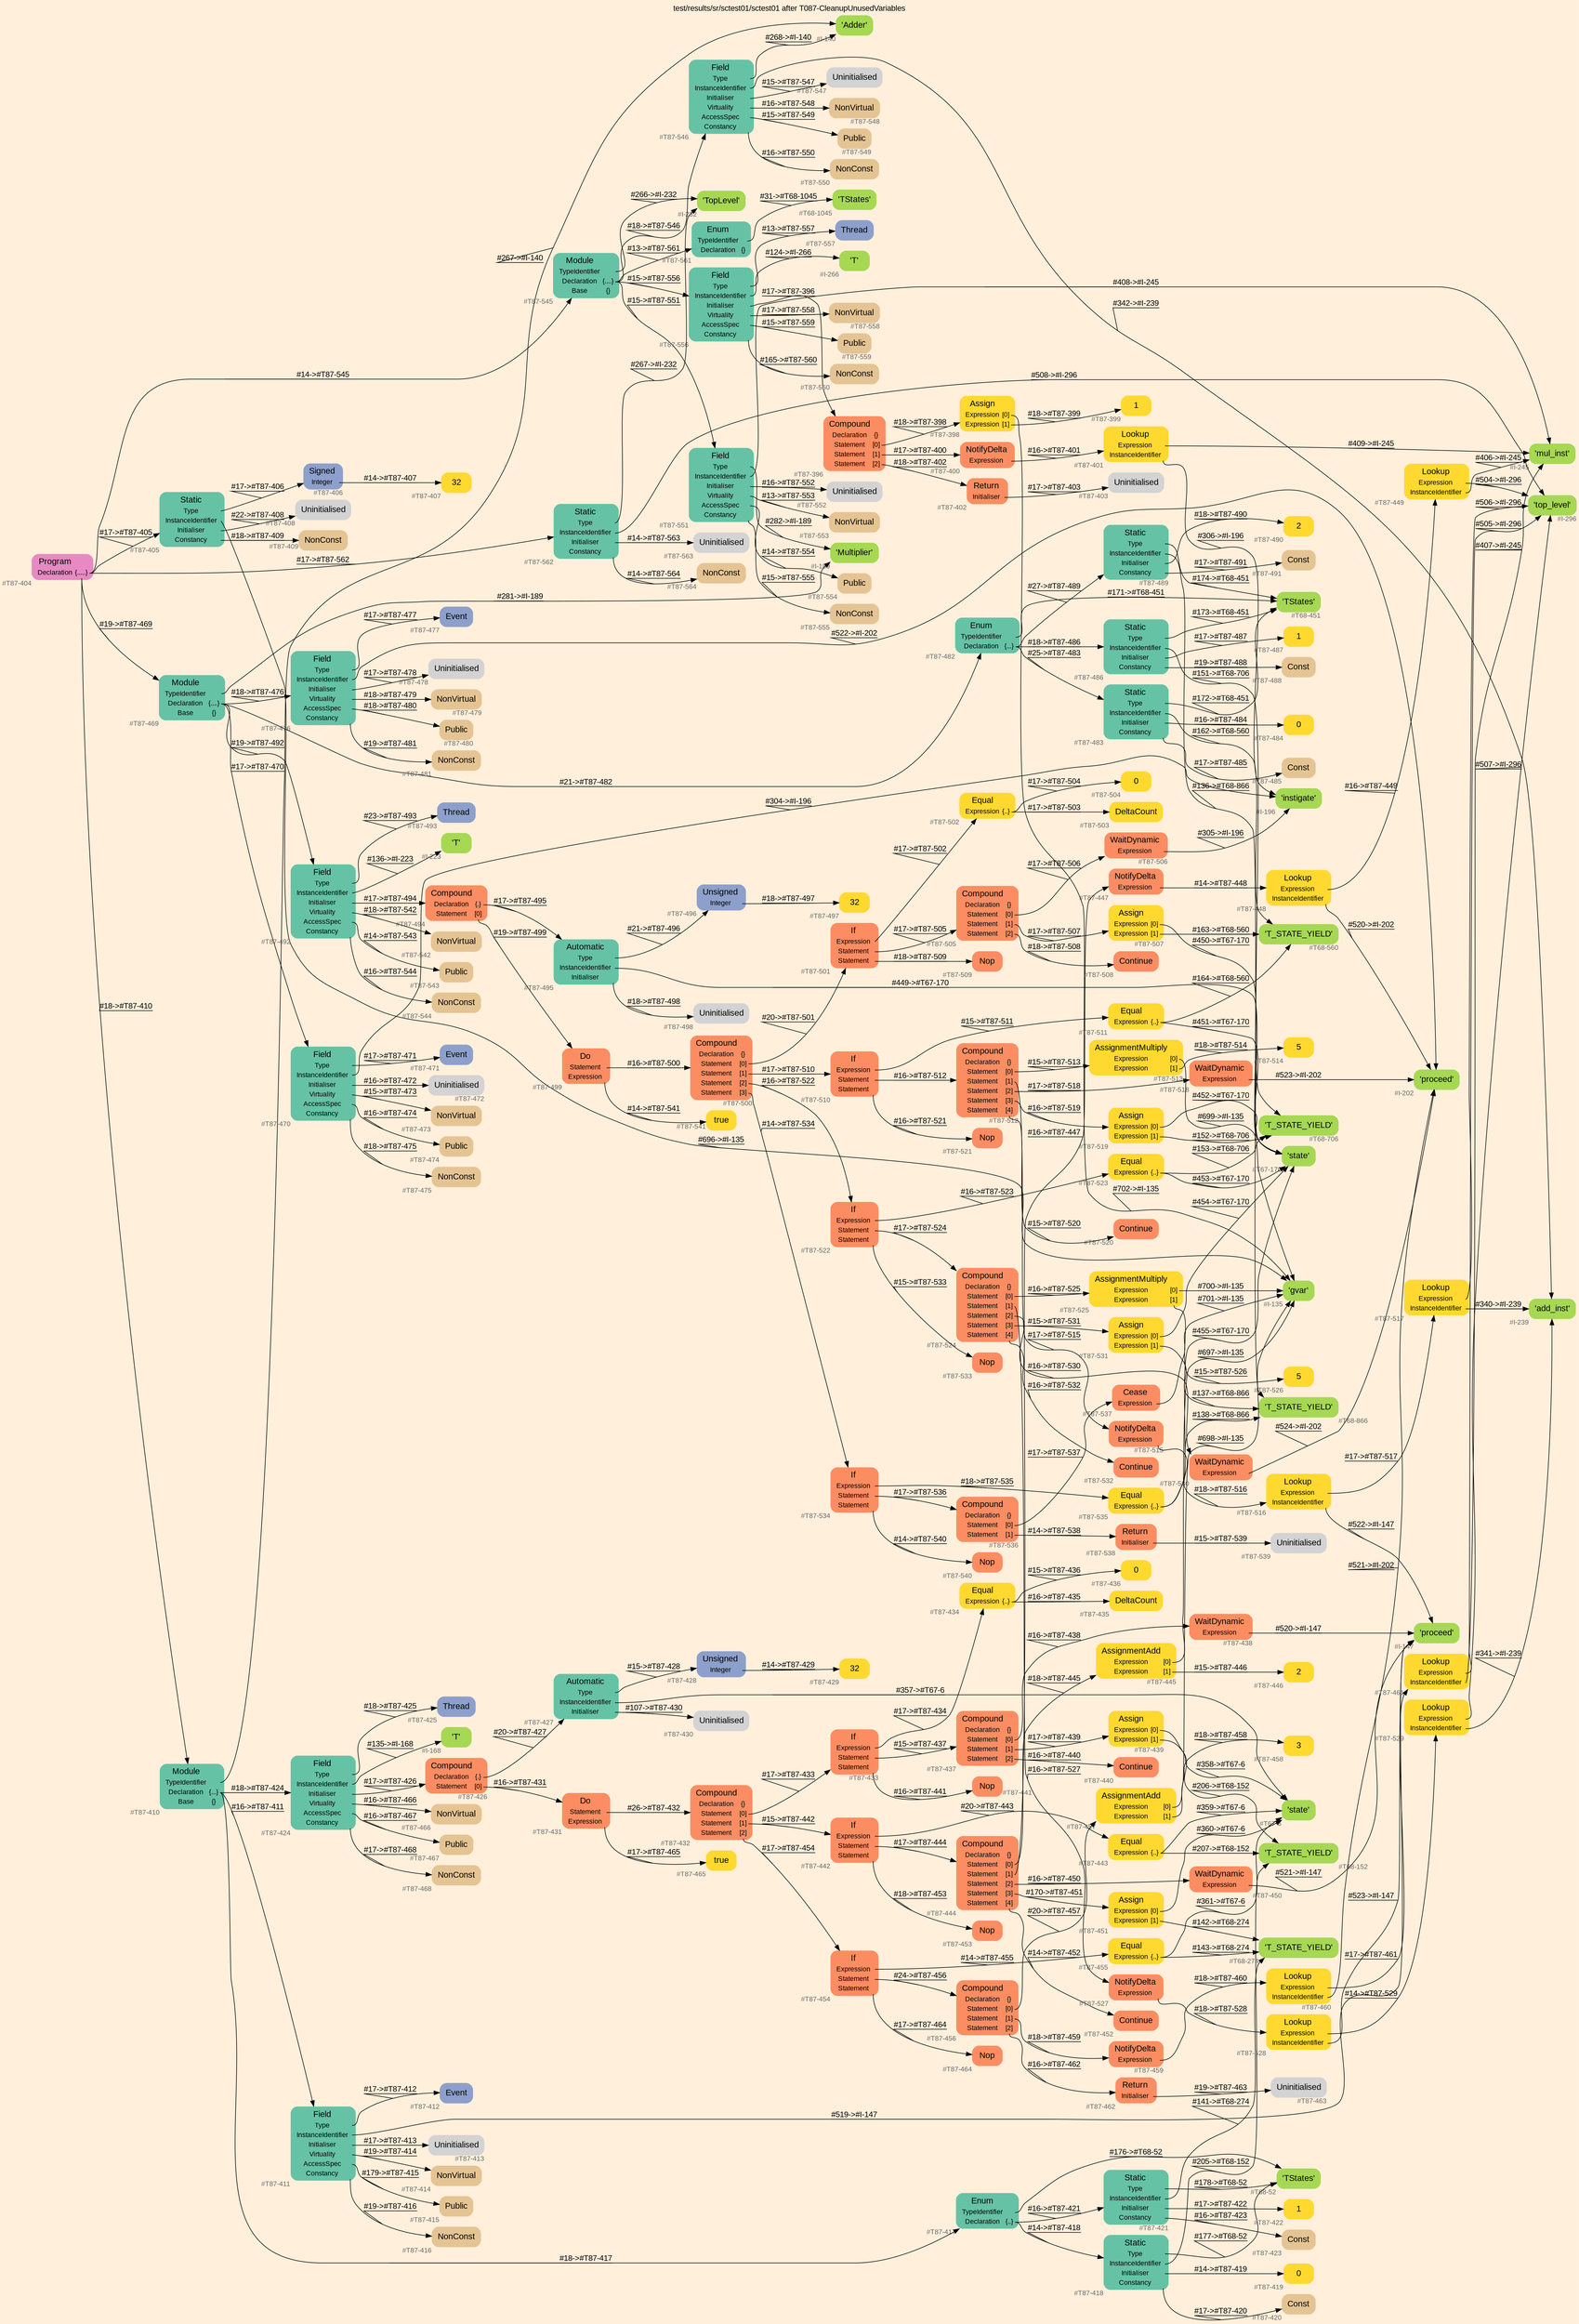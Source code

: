 digraph "test/results/sr/sctest01/sctest01 after T087-CleanupUnusedVariables" {
label = "test/results/sr/sctest01/sctest01 after T087-CleanupUnusedVariables"
labelloc = t
graph [
    rankdir = "LR"
    ranksep = 0.3
    bgcolor = antiquewhite1
    color = black
    fontcolor = black
    fontname = "Arial"
];
node [
    fontname = "Arial"
];
edge [
    fontname = "Arial"
];

// -------------------- node figure --------------------
// -------- block #T87-404 ----------
"#T87-404" [
    fillcolor = "/set28/4"
    xlabel = "#T87-404"
    fontsize = "12"
    fontcolor = grey40
    shape = "plaintext"
    label = <<TABLE BORDER="0" CELLBORDER="0" CELLSPACING="0">
     <TR><TD><FONT COLOR="black" POINT-SIZE="15">Program</FONT></TD></TR>
     <TR><TD><FONT COLOR="black" POINT-SIZE="12">Declaration</FONT></TD><TD PORT="port0"><FONT COLOR="black" POINT-SIZE="12">{.....}</FONT></TD></TR>
    </TABLE>>
    style = "rounded,filled"
];

// -------- block #T87-405 ----------
"#T87-405" [
    fillcolor = "/set28/1"
    xlabel = "#T87-405"
    fontsize = "12"
    fontcolor = grey40
    shape = "plaintext"
    label = <<TABLE BORDER="0" CELLBORDER="0" CELLSPACING="0">
     <TR><TD><FONT COLOR="black" POINT-SIZE="15">Static</FONT></TD></TR>
     <TR><TD><FONT COLOR="black" POINT-SIZE="12">Type</FONT></TD><TD PORT="port0"></TD></TR>
     <TR><TD><FONT COLOR="black" POINT-SIZE="12">InstanceIdentifier</FONT></TD><TD PORT="port1"></TD></TR>
     <TR><TD><FONT COLOR="black" POINT-SIZE="12">Initialiser</FONT></TD><TD PORT="port2"></TD></TR>
     <TR><TD><FONT COLOR="black" POINT-SIZE="12">Constancy</FONT></TD><TD PORT="port3"></TD></TR>
    </TABLE>>
    style = "rounded,filled"
];

// -------- block #T87-406 ----------
"#T87-406" [
    fillcolor = "/set28/3"
    xlabel = "#T87-406"
    fontsize = "12"
    fontcolor = grey40
    shape = "plaintext"
    label = <<TABLE BORDER="0" CELLBORDER="0" CELLSPACING="0">
     <TR><TD><FONT COLOR="black" POINT-SIZE="15">Signed</FONT></TD></TR>
     <TR><TD><FONT COLOR="black" POINT-SIZE="12">Integer</FONT></TD><TD PORT="port0"></TD></TR>
    </TABLE>>
    style = "rounded,filled"
];

// -------- block #T87-407 ----------
"#T87-407" [
    fillcolor = "/set28/6"
    xlabel = "#T87-407"
    fontsize = "12"
    fontcolor = grey40
    shape = "plaintext"
    label = <<TABLE BORDER="0" CELLBORDER="0" CELLSPACING="0">
     <TR><TD><FONT COLOR="black" POINT-SIZE="15">32</FONT></TD></TR>
    </TABLE>>
    style = "rounded,filled"
];

// -------- block #I-135 ----------
"#I-135" [
    fillcolor = "/set28/5"
    xlabel = "#I-135"
    fontsize = "12"
    fontcolor = grey40
    shape = "plaintext"
    label = <<TABLE BORDER="0" CELLBORDER="0" CELLSPACING="0">
     <TR><TD><FONT COLOR="black" POINT-SIZE="15">'gvar'</FONT></TD></TR>
    </TABLE>>
    style = "rounded,filled"
];

// -------- block #T87-408 ----------
"#T87-408" [
    xlabel = "#T87-408"
    fontsize = "12"
    fontcolor = grey40
    shape = "plaintext"
    label = <<TABLE BORDER="0" CELLBORDER="0" CELLSPACING="0">
     <TR><TD><FONT COLOR="black" POINT-SIZE="15">Uninitialised</FONT></TD></TR>
    </TABLE>>
    style = "rounded,filled"
];

// -------- block #T87-409 ----------
"#T87-409" [
    fillcolor = "/set28/7"
    xlabel = "#T87-409"
    fontsize = "12"
    fontcolor = grey40
    shape = "plaintext"
    label = <<TABLE BORDER="0" CELLBORDER="0" CELLSPACING="0">
     <TR><TD><FONT COLOR="black" POINT-SIZE="15">NonConst</FONT></TD></TR>
    </TABLE>>
    style = "rounded,filled"
];

// -------- block #T87-410 ----------
"#T87-410" [
    fillcolor = "/set28/1"
    xlabel = "#T87-410"
    fontsize = "12"
    fontcolor = grey40
    shape = "plaintext"
    label = <<TABLE BORDER="0" CELLBORDER="0" CELLSPACING="0">
     <TR><TD><FONT COLOR="black" POINT-SIZE="15">Module</FONT></TD></TR>
     <TR><TD><FONT COLOR="black" POINT-SIZE="12">TypeIdentifier</FONT></TD><TD PORT="port0"></TD></TR>
     <TR><TD><FONT COLOR="black" POINT-SIZE="12">Declaration</FONT></TD><TD PORT="port1"><FONT COLOR="black" POINT-SIZE="12">{...}</FONT></TD></TR>
     <TR><TD><FONT COLOR="black" POINT-SIZE="12">Base</FONT></TD><TD PORT="port2"><FONT COLOR="black" POINT-SIZE="12">{}</FONT></TD></TR>
    </TABLE>>
    style = "rounded,filled"
];

// -------- block #I-140 ----------
"#I-140" [
    fillcolor = "/set28/5"
    xlabel = "#I-140"
    fontsize = "12"
    fontcolor = grey40
    shape = "plaintext"
    label = <<TABLE BORDER="0" CELLBORDER="0" CELLSPACING="0">
     <TR><TD><FONT COLOR="black" POINT-SIZE="15">'Adder'</FONT></TD></TR>
    </TABLE>>
    style = "rounded,filled"
];

// -------- block #T87-411 ----------
"#T87-411" [
    fillcolor = "/set28/1"
    xlabel = "#T87-411"
    fontsize = "12"
    fontcolor = grey40
    shape = "plaintext"
    label = <<TABLE BORDER="0" CELLBORDER="0" CELLSPACING="0">
     <TR><TD><FONT COLOR="black" POINT-SIZE="15">Field</FONT></TD></TR>
     <TR><TD><FONT COLOR="black" POINT-SIZE="12">Type</FONT></TD><TD PORT="port0"></TD></TR>
     <TR><TD><FONT COLOR="black" POINT-SIZE="12">InstanceIdentifier</FONT></TD><TD PORT="port1"></TD></TR>
     <TR><TD><FONT COLOR="black" POINT-SIZE="12">Initialiser</FONT></TD><TD PORT="port2"></TD></TR>
     <TR><TD><FONT COLOR="black" POINT-SIZE="12">Virtuality</FONT></TD><TD PORT="port3"></TD></TR>
     <TR><TD><FONT COLOR="black" POINT-SIZE="12">AccessSpec</FONT></TD><TD PORT="port4"></TD></TR>
     <TR><TD><FONT COLOR="black" POINT-SIZE="12">Constancy</FONT></TD><TD PORT="port5"></TD></TR>
    </TABLE>>
    style = "rounded,filled"
];

// -------- block #T87-412 ----------
"#T87-412" [
    fillcolor = "/set28/3"
    xlabel = "#T87-412"
    fontsize = "12"
    fontcolor = grey40
    shape = "plaintext"
    label = <<TABLE BORDER="0" CELLBORDER="0" CELLSPACING="0">
     <TR><TD><FONT COLOR="black" POINT-SIZE="15">Event</FONT></TD></TR>
    </TABLE>>
    style = "rounded,filled"
];

// -------- block #I-147 ----------
"#I-147" [
    fillcolor = "/set28/5"
    xlabel = "#I-147"
    fontsize = "12"
    fontcolor = grey40
    shape = "plaintext"
    label = <<TABLE BORDER="0" CELLBORDER="0" CELLSPACING="0">
     <TR><TD><FONT COLOR="black" POINT-SIZE="15">'proceed'</FONT></TD></TR>
    </TABLE>>
    style = "rounded,filled"
];

// -------- block #T87-413 ----------
"#T87-413" [
    xlabel = "#T87-413"
    fontsize = "12"
    fontcolor = grey40
    shape = "plaintext"
    label = <<TABLE BORDER="0" CELLBORDER="0" CELLSPACING="0">
     <TR><TD><FONT COLOR="black" POINT-SIZE="15">Uninitialised</FONT></TD></TR>
    </TABLE>>
    style = "rounded,filled"
];

// -------- block #T87-414 ----------
"#T87-414" [
    fillcolor = "/set28/7"
    xlabel = "#T87-414"
    fontsize = "12"
    fontcolor = grey40
    shape = "plaintext"
    label = <<TABLE BORDER="0" CELLBORDER="0" CELLSPACING="0">
     <TR><TD><FONT COLOR="black" POINT-SIZE="15">NonVirtual</FONT></TD></TR>
    </TABLE>>
    style = "rounded,filled"
];

// -------- block #T87-415 ----------
"#T87-415" [
    fillcolor = "/set28/7"
    xlabel = "#T87-415"
    fontsize = "12"
    fontcolor = grey40
    shape = "plaintext"
    label = <<TABLE BORDER="0" CELLBORDER="0" CELLSPACING="0">
     <TR><TD><FONT COLOR="black" POINT-SIZE="15">Public</FONT></TD></TR>
    </TABLE>>
    style = "rounded,filled"
];

// -------- block #T87-416 ----------
"#T87-416" [
    fillcolor = "/set28/7"
    xlabel = "#T87-416"
    fontsize = "12"
    fontcolor = grey40
    shape = "plaintext"
    label = <<TABLE BORDER="0" CELLBORDER="0" CELLSPACING="0">
     <TR><TD><FONT COLOR="black" POINT-SIZE="15">NonConst</FONT></TD></TR>
    </TABLE>>
    style = "rounded,filled"
];

// -------- block #T87-417 ----------
"#T87-417" [
    fillcolor = "/set28/1"
    xlabel = "#T87-417"
    fontsize = "12"
    fontcolor = grey40
    shape = "plaintext"
    label = <<TABLE BORDER="0" CELLBORDER="0" CELLSPACING="0">
     <TR><TD><FONT COLOR="black" POINT-SIZE="15">Enum</FONT></TD></TR>
     <TR><TD><FONT COLOR="black" POINT-SIZE="12">TypeIdentifier</FONT></TD><TD PORT="port0"></TD></TR>
     <TR><TD><FONT COLOR="black" POINT-SIZE="12">Declaration</FONT></TD><TD PORT="port1"><FONT COLOR="black" POINT-SIZE="12">{..}</FONT></TD></TR>
    </TABLE>>
    style = "rounded,filled"
];

// -------- block #T68-52 ----------
"#T68-52" [
    fillcolor = "/set28/5"
    xlabel = "#T68-52"
    fontsize = "12"
    fontcolor = grey40
    shape = "plaintext"
    label = <<TABLE BORDER="0" CELLBORDER="0" CELLSPACING="0">
     <TR><TD><FONT COLOR="black" POINT-SIZE="15">'TStates'</FONT></TD></TR>
    </TABLE>>
    style = "rounded,filled"
];

// -------- block #T87-418 ----------
"#T87-418" [
    fillcolor = "/set28/1"
    xlabel = "#T87-418"
    fontsize = "12"
    fontcolor = grey40
    shape = "plaintext"
    label = <<TABLE BORDER="0" CELLBORDER="0" CELLSPACING="0">
     <TR><TD><FONT COLOR="black" POINT-SIZE="15">Static</FONT></TD></TR>
     <TR><TD><FONT COLOR="black" POINT-SIZE="12">Type</FONT></TD><TD PORT="port0"></TD></TR>
     <TR><TD><FONT COLOR="black" POINT-SIZE="12">InstanceIdentifier</FONT></TD><TD PORT="port1"></TD></TR>
     <TR><TD><FONT COLOR="black" POINT-SIZE="12">Initialiser</FONT></TD><TD PORT="port2"></TD></TR>
     <TR><TD><FONT COLOR="black" POINT-SIZE="12">Constancy</FONT></TD><TD PORT="port3"></TD></TR>
    </TABLE>>
    style = "rounded,filled"
];

// -------- block #T68-152 ----------
"#T68-152" [
    fillcolor = "/set28/5"
    xlabel = "#T68-152"
    fontsize = "12"
    fontcolor = grey40
    shape = "plaintext"
    label = <<TABLE BORDER="0" CELLBORDER="0" CELLSPACING="0">
     <TR><TD><FONT COLOR="black" POINT-SIZE="15">'T_STATE_YIELD'</FONT></TD></TR>
    </TABLE>>
    style = "rounded,filled"
];

// -------- block #T87-419 ----------
"#T87-419" [
    fillcolor = "/set28/6"
    xlabel = "#T87-419"
    fontsize = "12"
    fontcolor = grey40
    shape = "plaintext"
    label = <<TABLE BORDER="0" CELLBORDER="0" CELLSPACING="0">
     <TR><TD><FONT COLOR="black" POINT-SIZE="15">0</FONT></TD></TR>
    </TABLE>>
    style = "rounded,filled"
];

// -------- block #T87-420 ----------
"#T87-420" [
    fillcolor = "/set28/7"
    xlabel = "#T87-420"
    fontsize = "12"
    fontcolor = grey40
    shape = "plaintext"
    label = <<TABLE BORDER="0" CELLBORDER="0" CELLSPACING="0">
     <TR><TD><FONT COLOR="black" POINT-SIZE="15">Const</FONT></TD></TR>
    </TABLE>>
    style = "rounded,filled"
];

// -------- block #T87-421 ----------
"#T87-421" [
    fillcolor = "/set28/1"
    xlabel = "#T87-421"
    fontsize = "12"
    fontcolor = grey40
    shape = "plaintext"
    label = <<TABLE BORDER="0" CELLBORDER="0" CELLSPACING="0">
     <TR><TD><FONT COLOR="black" POINT-SIZE="15">Static</FONT></TD></TR>
     <TR><TD><FONT COLOR="black" POINT-SIZE="12">Type</FONT></TD><TD PORT="port0"></TD></TR>
     <TR><TD><FONT COLOR="black" POINT-SIZE="12">InstanceIdentifier</FONT></TD><TD PORT="port1"></TD></TR>
     <TR><TD><FONT COLOR="black" POINT-SIZE="12">Initialiser</FONT></TD><TD PORT="port2"></TD></TR>
     <TR><TD><FONT COLOR="black" POINT-SIZE="12">Constancy</FONT></TD><TD PORT="port3"></TD></TR>
    </TABLE>>
    style = "rounded,filled"
];

// -------- block #T68-274 ----------
"#T68-274" [
    fillcolor = "/set28/5"
    xlabel = "#T68-274"
    fontsize = "12"
    fontcolor = grey40
    shape = "plaintext"
    label = <<TABLE BORDER="0" CELLBORDER="0" CELLSPACING="0">
     <TR><TD><FONT COLOR="black" POINT-SIZE="15">'T_STATE_YIELD'</FONT></TD></TR>
    </TABLE>>
    style = "rounded,filled"
];

// -------- block #T87-422 ----------
"#T87-422" [
    fillcolor = "/set28/6"
    xlabel = "#T87-422"
    fontsize = "12"
    fontcolor = grey40
    shape = "plaintext"
    label = <<TABLE BORDER="0" CELLBORDER="0" CELLSPACING="0">
     <TR><TD><FONT COLOR="black" POINT-SIZE="15">1</FONT></TD></TR>
    </TABLE>>
    style = "rounded,filled"
];

// -------- block #T87-423 ----------
"#T87-423" [
    fillcolor = "/set28/7"
    xlabel = "#T87-423"
    fontsize = "12"
    fontcolor = grey40
    shape = "plaintext"
    label = <<TABLE BORDER="0" CELLBORDER="0" CELLSPACING="0">
     <TR><TD><FONT COLOR="black" POINT-SIZE="15">Const</FONT></TD></TR>
    </TABLE>>
    style = "rounded,filled"
];

// -------- block #T87-424 ----------
"#T87-424" [
    fillcolor = "/set28/1"
    xlabel = "#T87-424"
    fontsize = "12"
    fontcolor = grey40
    shape = "plaintext"
    label = <<TABLE BORDER="0" CELLBORDER="0" CELLSPACING="0">
     <TR><TD><FONT COLOR="black" POINT-SIZE="15">Field</FONT></TD></TR>
     <TR><TD><FONT COLOR="black" POINT-SIZE="12">Type</FONT></TD><TD PORT="port0"></TD></TR>
     <TR><TD><FONT COLOR="black" POINT-SIZE="12">InstanceIdentifier</FONT></TD><TD PORT="port1"></TD></TR>
     <TR><TD><FONT COLOR="black" POINT-SIZE="12">Initialiser</FONT></TD><TD PORT="port2"></TD></TR>
     <TR><TD><FONT COLOR="black" POINT-SIZE="12">Virtuality</FONT></TD><TD PORT="port3"></TD></TR>
     <TR><TD><FONT COLOR="black" POINT-SIZE="12">AccessSpec</FONT></TD><TD PORT="port4"></TD></TR>
     <TR><TD><FONT COLOR="black" POINT-SIZE="12">Constancy</FONT></TD><TD PORT="port5"></TD></TR>
    </TABLE>>
    style = "rounded,filled"
];

// -------- block #T87-425 ----------
"#T87-425" [
    fillcolor = "/set28/3"
    xlabel = "#T87-425"
    fontsize = "12"
    fontcolor = grey40
    shape = "plaintext"
    label = <<TABLE BORDER="0" CELLBORDER="0" CELLSPACING="0">
     <TR><TD><FONT COLOR="black" POINT-SIZE="15">Thread</FONT></TD></TR>
    </TABLE>>
    style = "rounded,filled"
];

// -------- block #I-168 ----------
"#I-168" [
    fillcolor = "/set28/5"
    xlabel = "#I-168"
    fontsize = "12"
    fontcolor = grey40
    shape = "plaintext"
    label = <<TABLE BORDER="0" CELLBORDER="0" CELLSPACING="0">
     <TR><TD><FONT COLOR="black" POINT-SIZE="15">'T'</FONT></TD></TR>
    </TABLE>>
    style = "rounded,filled"
];

// -------- block #T87-426 ----------
"#T87-426" [
    fillcolor = "/set28/2"
    xlabel = "#T87-426"
    fontsize = "12"
    fontcolor = grey40
    shape = "plaintext"
    label = <<TABLE BORDER="0" CELLBORDER="0" CELLSPACING="0">
     <TR><TD><FONT COLOR="black" POINT-SIZE="15">Compound</FONT></TD></TR>
     <TR><TD><FONT COLOR="black" POINT-SIZE="12">Declaration</FONT></TD><TD PORT="port0"><FONT COLOR="black" POINT-SIZE="12">{.}</FONT></TD></TR>
     <TR><TD><FONT COLOR="black" POINT-SIZE="12">Statement</FONT></TD><TD PORT="port1"><FONT COLOR="black" POINT-SIZE="12">[0]</FONT></TD></TR>
    </TABLE>>
    style = "rounded,filled"
];

// -------- block #T87-427 ----------
"#T87-427" [
    fillcolor = "/set28/1"
    xlabel = "#T87-427"
    fontsize = "12"
    fontcolor = grey40
    shape = "plaintext"
    label = <<TABLE BORDER="0" CELLBORDER="0" CELLSPACING="0">
     <TR><TD><FONT COLOR="black" POINT-SIZE="15">Automatic</FONT></TD></TR>
     <TR><TD><FONT COLOR="black" POINT-SIZE="12">Type</FONT></TD><TD PORT="port0"></TD></TR>
     <TR><TD><FONT COLOR="black" POINT-SIZE="12">InstanceIdentifier</FONT></TD><TD PORT="port1"></TD></TR>
     <TR><TD><FONT COLOR="black" POINT-SIZE="12">Initialiser</FONT></TD><TD PORT="port2"></TD></TR>
    </TABLE>>
    style = "rounded,filled"
];

// -------- block #T87-428 ----------
"#T87-428" [
    fillcolor = "/set28/3"
    xlabel = "#T87-428"
    fontsize = "12"
    fontcolor = grey40
    shape = "plaintext"
    label = <<TABLE BORDER="0" CELLBORDER="0" CELLSPACING="0">
     <TR><TD><FONT COLOR="black" POINT-SIZE="15">Unsigned</FONT></TD></TR>
     <TR><TD><FONT COLOR="black" POINT-SIZE="12">Integer</FONT></TD><TD PORT="port0"></TD></TR>
    </TABLE>>
    style = "rounded,filled"
];

// -------- block #T87-429 ----------
"#T87-429" [
    fillcolor = "/set28/6"
    xlabel = "#T87-429"
    fontsize = "12"
    fontcolor = grey40
    shape = "plaintext"
    label = <<TABLE BORDER="0" CELLBORDER="0" CELLSPACING="0">
     <TR><TD><FONT COLOR="black" POINT-SIZE="15">32</FONT></TD></TR>
    </TABLE>>
    style = "rounded,filled"
];

// -------- block #T67-6 ----------
"#T67-6" [
    fillcolor = "/set28/5"
    xlabel = "#T67-6"
    fontsize = "12"
    fontcolor = grey40
    shape = "plaintext"
    label = <<TABLE BORDER="0" CELLBORDER="0" CELLSPACING="0">
     <TR><TD><FONT COLOR="black" POINT-SIZE="15">'state'</FONT></TD></TR>
    </TABLE>>
    style = "rounded,filled"
];

// -------- block #T87-430 ----------
"#T87-430" [
    xlabel = "#T87-430"
    fontsize = "12"
    fontcolor = grey40
    shape = "plaintext"
    label = <<TABLE BORDER="0" CELLBORDER="0" CELLSPACING="0">
     <TR><TD><FONT COLOR="black" POINT-SIZE="15">Uninitialised</FONT></TD></TR>
    </TABLE>>
    style = "rounded,filled"
];

// -------- block #T87-431 ----------
"#T87-431" [
    fillcolor = "/set28/2"
    xlabel = "#T87-431"
    fontsize = "12"
    fontcolor = grey40
    shape = "plaintext"
    label = <<TABLE BORDER="0" CELLBORDER="0" CELLSPACING="0">
     <TR><TD><FONT COLOR="black" POINT-SIZE="15">Do</FONT></TD></TR>
     <TR><TD><FONT COLOR="black" POINT-SIZE="12">Statement</FONT></TD><TD PORT="port0"></TD></TR>
     <TR><TD><FONT COLOR="black" POINT-SIZE="12">Expression</FONT></TD><TD PORT="port1"></TD></TR>
    </TABLE>>
    style = "rounded,filled"
];

// -------- block #T87-432 ----------
"#T87-432" [
    fillcolor = "/set28/2"
    xlabel = "#T87-432"
    fontsize = "12"
    fontcolor = grey40
    shape = "plaintext"
    label = <<TABLE BORDER="0" CELLBORDER="0" CELLSPACING="0">
     <TR><TD><FONT COLOR="black" POINT-SIZE="15">Compound</FONT></TD></TR>
     <TR><TD><FONT COLOR="black" POINT-SIZE="12">Declaration</FONT></TD><TD PORT="port0"><FONT COLOR="black" POINT-SIZE="12">{}</FONT></TD></TR>
     <TR><TD><FONT COLOR="black" POINT-SIZE="12">Statement</FONT></TD><TD PORT="port1"><FONT COLOR="black" POINT-SIZE="12">[0]</FONT></TD></TR>
     <TR><TD><FONT COLOR="black" POINT-SIZE="12">Statement</FONT></TD><TD PORT="port2"><FONT COLOR="black" POINT-SIZE="12">[1]</FONT></TD></TR>
     <TR><TD><FONT COLOR="black" POINT-SIZE="12">Statement</FONT></TD><TD PORT="port3"><FONT COLOR="black" POINT-SIZE="12">[2]</FONT></TD></TR>
    </TABLE>>
    style = "rounded,filled"
];

// -------- block #T87-433 ----------
"#T87-433" [
    fillcolor = "/set28/2"
    xlabel = "#T87-433"
    fontsize = "12"
    fontcolor = grey40
    shape = "plaintext"
    label = <<TABLE BORDER="0" CELLBORDER="0" CELLSPACING="0">
     <TR><TD><FONT COLOR="black" POINT-SIZE="15">If</FONT></TD></TR>
     <TR><TD><FONT COLOR="black" POINT-SIZE="12">Expression</FONT></TD><TD PORT="port0"></TD></TR>
     <TR><TD><FONT COLOR="black" POINT-SIZE="12">Statement</FONT></TD><TD PORT="port1"></TD></TR>
     <TR><TD><FONT COLOR="black" POINT-SIZE="12">Statement</FONT></TD><TD PORT="port2"></TD></TR>
    </TABLE>>
    style = "rounded,filled"
];

// -------- block #T87-434 ----------
"#T87-434" [
    fillcolor = "/set28/6"
    xlabel = "#T87-434"
    fontsize = "12"
    fontcolor = grey40
    shape = "plaintext"
    label = <<TABLE BORDER="0" CELLBORDER="0" CELLSPACING="0">
     <TR><TD><FONT COLOR="black" POINT-SIZE="15">Equal</FONT></TD></TR>
     <TR><TD><FONT COLOR="black" POINT-SIZE="12">Expression</FONT></TD><TD PORT="port0"><FONT COLOR="black" POINT-SIZE="12">{..}</FONT></TD></TR>
    </TABLE>>
    style = "rounded,filled"
];

// -------- block #T87-435 ----------
"#T87-435" [
    fillcolor = "/set28/6"
    xlabel = "#T87-435"
    fontsize = "12"
    fontcolor = grey40
    shape = "plaintext"
    label = <<TABLE BORDER="0" CELLBORDER="0" CELLSPACING="0">
     <TR><TD><FONT COLOR="black" POINT-SIZE="15">DeltaCount</FONT></TD></TR>
    </TABLE>>
    style = "rounded,filled"
];

// -------- block #T87-436 ----------
"#T87-436" [
    fillcolor = "/set28/6"
    xlabel = "#T87-436"
    fontsize = "12"
    fontcolor = grey40
    shape = "plaintext"
    label = <<TABLE BORDER="0" CELLBORDER="0" CELLSPACING="0">
     <TR><TD><FONT COLOR="black" POINT-SIZE="15">0</FONT></TD></TR>
    </TABLE>>
    style = "rounded,filled"
];

// -------- block #T87-437 ----------
"#T87-437" [
    fillcolor = "/set28/2"
    xlabel = "#T87-437"
    fontsize = "12"
    fontcolor = grey40
    shape = "plaintext"
    label = <<TABLE BORDER="0" CELLBORDER="0" CELLSPACING="0">
     <TR><TD><FONT COLOR="black" POINT-SIZE="15">Compound</FONT></TD></TR>
     <TR><TD><FONT COLOR="black" POINT-SIZE="12">Declaration</FONT></TD><TD PORT="port0"><FONT COLOR="black" POINT-SIZE="12">{}</FONT></TD></TR>
     <TR><TD><FONT COLOR="black" POINT-SIZE="12">Statement</FONT></TD><TD PORT="port1"><FONT COLOR="black" POINT-SIZE="12">[0]</FONT></TD></TR>
     <TR><TD><FONT COLOR="black" POINT-SIZE="12">Statement</FONT></TD><TD PORT="port2"><FONT COLOR="black" POINT-SIZE="12">[1]</FONT></TD></TR>
     <TR><TD><FONT COLOR="black" POINT-SIZE="12">Statement</FONT></TD><TD PORT="port3"><FONT COLOR="black" POINT-SIZE="12">[2]</FONT></TD></TR>
    </TABLE>>
    style = "rounded,filled"
];

// -------- block #T87-438 ----------
"#T87-438" [
    fillcolor = "/set28/2"
    xlabel = "#T87-438"
    fontsize = "12"
    fontcolor = grey40
    shape = "plaintext"
    label = <<TABLE BORDER="0" CELLBORDER="0" CELLSPACING="0">
     <TR><TD><FONT COLOR="black" POINT-SIZE="15">WaitDynamic</FONT></TD></TR>
     <TR><TD><FONT COLOR="black" POINT-SIZE="12">Expression</FONT></TD><TD PORT="port0"></TD></TR>
    </TABLE>>
    style = "rounded,filled"
];

// -------- block #T87-439 ----------
"#T87-439" [
    fillcolor = "/set28/6"
    xlabel = "#T87-439"
    fontsize = "12"
    fontcolor = grey40
    shape = "plaintext"
    label = <<TABLE BORDER="0" CELLBORDER="0" CELLSPACING="0">
     <TR><TD><FONT COLOR="black" POINT-SIZE="15">Assign</FONT></TD></TR>
     <TR><TD><FONT COLOR="black" POINT-SIZE="12">Expression</FONT></TD><TD PORT="port0"><FONT COLOR="black" POINT-SIZE="12">[0]</FONT></TD></TR>
     <TR><TD><FONT COLOR="black" POINT-SIZE="12">Expression</FONT></TD><TD PORT="port1"><FONT COLOR="black" POINT-SIZE="12">[1]</FONT></TD></TR>
    </TABLE>>
    style = "rounded,filled"
];

// -------- block #T87-440 ----------
"#T87-440" [
    fillcolor = "/set28/2"
    xlabel = "#T87-440"
    fontsize = "12"
    fontcolor = grey40
    shape = "plaintext"
    label = <<TABLE BORDER="0" CELLBORDER="0" CELLSPACING="0">
     <TR><TD><FONT COLOR="black" POINT-SIZE="15">Continue</FONT></TD></TR>
    </TABLE>>
    style = "rounded,filled"
];

// -------- block #T87-441 ----------
"#T87-441" [
    fillcolor = "/set28/2"
    xlabel = "#T87-441"
    fontsize = "12"
    fontcolor = grey40
    shape = "plaintext"
    label = <<TABLE BORDER="0" CELLBORDER="0" CELLSPACING="0">
     <TR><TD><FONT COLOR="black" POINT-SIZE="15">Nop</FONT></TD></TR>
    </TABLE>>
    style = "rounded,filled"
];

// -------- block #T87-442 ----------
"#T87-442" [
    fillcolor = "/set28/2"
    xlabel = "#T87-442"
    fontsize = "12"
    fontcolor = grey40
    shape = "plaintext"
    label = <<TABLE BORDER="0" CELLBORDER="0" CELLSPACING="0">
     <TR><TD><FONT COLOR="black" POINT-SIZE="15">If</FONT></TD></TR>
     <TR><TD><FONT COLOR="black" POINT-SIZE="12">Expression</FONT></TD><TD PORT="port0"></TD></TR>
     <TR><TD><FONT COLOR="black" POINT-SIZE="12">Statement</FONT></TD><TD PORT="port1"></TD></TR>
     <TR><TD><FONT COLOR="black" POINT-SIZE="12">Statement</FONT></TD><TD PORT="port2"></TD></TR>
    </TABLE>>
    style = "rounded,filled"
];

// -------- block #T87-443 ----------
"#T87-443" [
    fillcolor = "/set28/6"
    xlabel = "#T87-443"
    fontsize = "12"
    fontcolor = grey40
    shape = "plaintext"
    label = <<TABLE BORDER="0" CELLBORDER="0" CELLSPACING="0">
     <TR><TD><FONT COLOR="black" POINT-SIZE="15">Equal</FONT></TD></TR>
     <TR><TD><FONT COLOR="black" POINT-SIZE="12">Expression</FONT></TD><TD PORT="port0"><FONT COLOR="black" POINT-SIZE="12">{..}</FONT></TD></TR>
    </TABLE>>
    style = "rounded,filled"
];

// -------- block #T87-444 ----------
"#T87-444" [
    fillcolor = "/set28/2"
    xlabel = "#T87-444"
    fontsize = "12"
    fontcolor = grey40
    shape = "plaintext"
    label = <<TABLE BORDER="0" CELLBORDER="0" CELLSPACING="0">
     <TR><TD><FONT COLOR="black" POINT-SIZE="15">Compound</FONT></TD></TR>
     <TR><TD><FONT COLOR="black" POINT-SIZE="12">Declaration</FONT></TD><TD PORT="port0"><FONT COLOR="black" POINT-SIZE="12">{}</FONT></TD></TR>
     <TR><TD><FONT COLOR="black" POINT-SIZE="12">Statement</FONT></TD><TD PORT="port1"><FONT COLOR="black" POINT-SIZE="12">[0]</FONT></TD></TR>
     <TR><TD><FONT COLOR="black" POINT-SIZE="12">Statement</FONT></TD><TD PORT="port2"><FONT COLOR="black" POINT-SIZE="12">[1]</FONT></TD></TR>
     <TR><TD><FONT COLOR="black" POINT-SIZE="12">Statement</FONT></TD><TD PORT="port3"><FONT COLOR="black" POINT-SIZE="12">[2]</FONT></TD></TR>
     <TR><TD><FONT COLOR="black" POINT-SIZE="12">Statement</FONT></TD><TD PORT="port4"><FONT COLOR="black" POINT-SIZE="12">[3]</FONT></TD></TR>
     <TR><TD><FONT COLOR="black" POINT-SIZE="12">Statement</FONT></TD><TD PORT="port5"><FONT COLOR="black" POINT-SIZE="12">[4]</FONT></TD></TR>
    </TABLE>>
    style = "rounded,filled"
];

// -------- block #T87-445 ----------
"#T87-445" [
    fillcolor = "/set28/6"
    xlabel = "#T87-445"
    fontsize = "12"
    fontcolor = grey40
    shape = "plaintext"
    label = <<TABLE BORDER="0" CELLBORDER="0" CELLSPACING="0">
     <TR><TD><FONT COLOR="black" POINT-SIZE="15">AssignmentAdd</FONT></TD></TR>
     <TR><TD><FONT COLOR="black" POINT-SIZE="12">Expression</FONT></TD><TD PORT="port0"><FONT COLOR="black" POINT-SIZE="12">[0]</FONT></TD></TR>
     <TR><TD><FONT COLOR="black" POINT-SIZE="12">Expression</FONT></TD><TD PORT="port1"><FONT COLOR="black" POINT-SIZE="12">[1]</FONT></TD></TR>
    </TABLE>>
    style = "rounded,filled"
];

// -------- block #T87-446 ----------
"#T87-446" [
    fillcolor = "/set28/6"
    xlabel = "#T87-446"
    fontsize = "12"
    fontcolor = grey40
    shape = "plaintext"
    label = <<TABLE BORDER="0" CELLBORDER="0" CELLSPACING="0">
     <TR><TD><FONT COLOR="black" POINT-SIZE="15">2</FONT></TD></TR>
    </TABLE>>
    style = "rounded,filled"
];

// -------- block #T87-447 ----------
"#T87-447" [
    fillcolor = "/set28/2"
    xlabel = "#T87-447"
    fontsize = "12"
    fontcolor = grey40
    shape = "plaintext"
    label = <<TABLE BORDER="0" CELLBORDER="0" CELLSPACING="0">
     <TR><TD><FONT COLOR="black" POINT-SIZE="15">NotifyDelta</FONT></TD></TR>
     <TR><TD><FONT COLOR="black" POINT-SIZE="12">Expression</FONT></TD><TD PORT="port0"></TD></TR>
    </TABLE>>
    style = "rounded,filled"
];

// -------- block #T87-448 ----------
"#T87-448" [
    fillcolor = "/set28/6"
    xlabel = "#T87-448"
    fontsize = "12"
    fontcolor = grey40
    shape = "plaintext"
    label = <<TABLE BORDER="0" CELLBORDER="0" CELLSPACING="0">
     <TR><TD><FONT COLOR="black" POINT-SIZE="15">Lookup</FONT></TD></TR>
     <TR><TD><FONT COLOR="black" POINT-SIZE="12">Expression</FONT></TD><TD PORT="port0"></TD></TR>
     <TR><TD><FONT COLOR="black" POINT-SIZE="12">InstanceIdentifier</FONT></TD><TD PORT="port1"></TD></TR>
    </TABLE>>
    style = "rounded,filled"
];

// -------- block #T87-449 ----------
"#T87-449" [
    fillcolor = "/set28/6"
    xlabel = "#T87-449"
    fontsize = "12"
    fontcolor = grey40
    shape = "plaintext"
    label = <<TABLE BORDER="0" CELLBORDER="0" CELLSPACING="0">
     <TR><TD><FONT COLOR="black" POINT-SIZE="15">Lookup</FONT></TD></TR>
     <TR><TD><FONT COLOR="black" POINT-SIZE="12">Expression</FONT></TD><TD PORT="port0"></TD></TR>
     <TR><TD><FONT COLOR="black" POINT-SIZE="12">InstanceIdentifier</FONT></TD><TD PORT="port1"></TD></TR>
    </TABLE>>
    style = "rounded,filled"
];

// -------- block #I-296 ----------
"#I-296" [
    fillcolor = "/set28/5"
    xlabel = "#I-296"
    fontsize = "12"
    fontcolor = grey40
    shape = "plaintext"
    label = <<TABLE BORDER="0" CELLBORDER="0" CELLSPACING="0">
     <TR><TD><FONT COLOR="black" POINT-SIZE="15">'top_level'</FONT></TD></TR>
    </TABLE>>
    style = "rounded,filled"
];

// -------- block #I-245 ----------
"#I-245" [
    fillcolor = "/set28/5"
    xlabel = "#I-245"
    fontsize = "12"
    fontcolor = grey40
    shape = "plaintext"
    label = <<TABLE BORDER="0" CELLBORDER="0" CELLSPACING="0">
     <TR><TD><FONT COLOR="black" POINT-SIZE="15">'mul_inst'</FONT></TD></TR>
    </TABLE>>
    style = "rounded,filled"
];

// -------- block #I-202 ----------
"#I-202" [
    fillcolor = "/set28/5"
    xlabel = "#I-202"
    fontsize = "12"
    fontcolor = grey40
    shape = "plaintext"
    label = <<TABLE BORDER="0" CELLBORDER="0" CELLSPACING="0">
     <TR><TD><FONT COLOR="black" POINT-SIZE="15">'proceed'</FONT></TD></TR>
    </TABLE>>
    style = "rounded,filled"
];

// -------- block #T87-450 ----------
"#T87-450" [
    fillcolor = "/set28/2"
    xlabel = "#T87-450"
    fontsize = "12"
    fontcolor = grey40
    shape = "plaintext"
    label = <<TABLE BORDER="0" CELLBORDER="0" CELLSPACING="0">
     <TR><TD><FONT COLOR="black" POINT-SIZE="15">WaitDynamic</FONT></TD></TR>
     <TR><TD><FONT COLOR="black" POINT-SIZE="12">Expression</FONT></TD><TD PORT="port0"></TD></TR>
    </TABLE>>
    style = "rounded,filled"
];

// -------- block #T87-451 ----------
"#T87-451" [
    fillcolor = "/set28/6"
    xlabel = "#T87-451"
    fontsize = "12"
    fontcolor = grey40
    shape = "plaintext"
    label = <<TABLE BORDER="0" CELLBORDER="0" CELLSPACING="0">
     <TR><TD><FONT COLOR="black" POINT-SIZE="15">Assign</FONT></TD></TR>
     <TR><TD><FONT COLOR="black" POINT-SIZE="12">Expression</FONT></TD><TD PORT="port0"><FONT COLOR="black" POINT-SIZE="12">[0]</FONT></TD></TR>
     <TR><TD><FONT COLOR="black" POINT-SIZE="12">Expression</FONT></TD><TD PORT="port1"><FONT COLOR="black" POINT-SIZE="12">[1]</FONT></TD></TR>
    </TABLE>>
    style = "rounded,filled"
];

// -------- block #T87-452 ----------
"#T87-452" [
    fillcolor = "/set28/2"
    xlabel = "#T87-452"
    fontsize = "12"
    fontcolor = grey40
    shape = "plaintext"
    label = <<TABLE BORDER="0" CELLBORDER="0" CELLSPACING="0">
     <TR><TD><FONT COLOR="black" POINT-SIZE="15">Continue</FONT></TD></TR>
    </TABLE>>
    style = "rounded,filled"
];

// -------- block #T87-453 ----------
"#T87-453" [
    fillcolor = "/set28/2"
    xlabel = "#T87-453"
    fontsize = "12"
    fontcolor = grey40
    shape = "plaintext"
    label = <<TABLE BORDER="0" CELLBORDER="0" CELLSPACING="0">
     <TR><TD><FONT COLOR="black" POINT-SIZE="15">Nop</FONT></TD></TR>
    </TABLE>>
    style = "rounded,filled"
];

// -------- block #T87-454 ----------
"#T87-454" [
    fillcolor = "/set28/2"
    xlabel = "#T87-454"
    fontsize = "12"
    fontcolor = grey40
    shape = "plaintext"
    label = <<TABLE BORDER="0" CELLBORDER="0" CELLSPACING="0">
     <TR><TD><FONT COLOR="black" POINT-SIZE="15">If</FONT></TD></TR>
     <TR><TD><FONT COLOR="black" POINT-SIZE="12">Expression</FONT></TD><TD PORT="port0"></TD></TR>
     <TR><TD><FONT COLOR="black" POINT-SIZE="12">Statement</FONT></TD><TD PORT="port1"></TD></TR>
     <TR><TD><FONT COLOR="black" POINT-SIZE="12">Statement</FONT></TD><TD PORT="port2"></TD></TR>
    </TABLE>>
    style = "rounded,filled"
];

// -------- block #T87-455 ----------
"#T87-455" [
    fillcolor = "/set28/6"
    xlabel = "#T87-455"
    fontsize = "12"
    fontcolor = grey40
    shape = "plaintext"
    label = <<TABLE BORDER="0" CELLBORDER="0" CELLSPACING="0">
     <TR><TD><FONT COLOR="black" POINT-SIZE="15">Equal</FONT></TD></TR>
     <TR><TD><FONT COLOR="black" POINT-SIZE="12">Expression</FONT></TD><TD PORT="port0"><FONT COLOR="black" POINT-SIZE="12">{..}</FONT></TD></TR>
    </TABLE>>
    style = "rounded,filled"
];

// -------- block #T87-456 ----------
"#T87-456" [
    fillcolor = "/set28/2"
    xlabel = "#T87-456"
    fontsize = "12"
    fontcolor = grey40
    shape = "plaintext"
    label = <<TABLE BORDER="0" CELLBORDER="0" CELLSPACING="0">
     <TR><TD><FONT COLOR="black" POINT-SIZE="15">Compound</FONT></TD></TR>
     <TR><TD><FONT COLOR="black" POINT-SIZE="12">Declaration</FONT></TD><TD PORT="port0"><FONT COLOR="black" POINT-SIZE="12">{}</FONT></TD></TR>
     <TR><TD><FONT COLOR="black" POINT-SIZE="12">Statement</FONT></TD><TD PORT="port1"><FONT COLOR="black" POINT-SIZE="12">[0]</FONT></TD></TR>
     <TR><TD><FONT COLOR="black" POINT-SIZE="12">Statement</FONT></TD><TD PORT="port2"><FONT COLOR="black" POINT-SIZE="12">[1]</FONT></TD></TR>
     <TR><TD><FONT COLOR="black" POINT-SIZE="12">Statement</FONT></TD><TD PORT="port3"><FONT COLOR="black" POINT-SIZE="12">[2]</FONT></TD></TR>
    </TABLE>>
    style = "rounded,filled"
];

// -------- block #T87-457 ----------
"#T87-457" [
    fillcolor = "/set28/6"
    xlabel = "#T87-457"
    fontsize = "12"
    fontcolor = grey40
    shape = "plaintext"
    label = <<TABLE BORDER="0" CELLBORDER="0" CELLSPACING="0">
     <TR><TD><FONT COLOR="black" POINT-SIZE="15">AssignmentAdd</FONT></TD></TR>
     <TR><TD><FONT COLOR="black" POINT-SIZE="12">Expression</FONT></TD><TD PORT="port0"><FONT COLOR="black" POINT-SIZE="12">[0]</FONT></TD></TR>
     <TR><TD><FONT COLOR="black" POINT-SIZE="12">Expression</FONT></TD><TD PORT="port1"><FONT COLOR="black" POINT-SIZE="12">[1]</FONT></TD></TR>
    </TABLE>>
    style = "rounded,filled"
];

// -------- block #T87-458 ----------
"#T87-458" [
    fillcolor = "/set28/6"
    xlabel = "#T87-458"
    fontsize = "12"
    fontcolor = grey40
    shape = "plaintext"
    label = <<TABLE BORDER="0" CELLBORDER="0" CELLSPACING="0">
     <TR><TD><FONT COLOR="black" POINT-SIZE="15">3</FONT></TD></TR>
    </TABLE>>
    style = "rounded,filled"
];

// -------- block #T87-459 ----------
"#T87-459" [
    fillcolor = "/set28/2"
    xlabel = "#T87-459"
    fontsize = "12"
    fontcolor = grey40
    shape = "plaintext"
    label = <<TABLE BORDER="0" CELLBORDER="0" CELLSPACING="0">
     <TR><TD><FONT COLOR="black" POINT-SIZE="15">NotifyDelta</FONT></TD></TR>
     <TR><TD><FONT COLOR="black" POINT-SIZE="12">Expression</FONT></TD><TD PORT="port0"></TD></TR>
    </TABLE>>
    style = "rounded,filled"
];

// -------- block #T87-460 ----------
"#T87-460" [
    fillcolor = "/set28/6"
    xlabel = "#T87-460"
    fontsize = "12"
    fontcolor = grey40
    shape = "plaintext"
    label = <<TABLE BORDER="0" CELLBORDER="0" CELLSPACING="0">
     <TR><TD><FONT COLOR="black" POINT-SIZE="15">Lookup</FONT></TD></TR>
     <TR><TD><FONT COLOR="black" POINT-SIZE="12">Expression</FONT></TD><TD PORT="port0"></TD></TR>
     <TR><TD><FONT COLOR="black" POINT-SIZE="12">InstanceIdentifier</FONT></TD><TD PORT="port1"></TD></TR>
    </TABLE>>
    style = "rounded,filled"
];

// -------- block #T87-461 ----------
"#T87-461" [
    fillcolor = "/set28/6"
    xlabel = "#T87-461"
    fontsize = "12"
    fontcolor = grey40
    shape = "plaintext"
    label = <<TABLE BORDER="0" CELLBORDER="0" CELLSPACING="0">
     <TR><TD><FONT COLOR="black" POINT-SIZE="15">Lookup</FONT></TD></TR>
     <TR><TD><FONT COLOR="black" POINT-SIZE="12">Expression</FONT></TD><TD PORT="port0"></TD></TR>
     <TR><TD><FONT COLOR="black" POINT-SIZE="12">InstanceIdentifier</FONT></TD><TD PORT="port1"></TD></TR>
    </TABLE>>
    style = "rounded,filled"
];

// -------- block #T87-462 ----------
"#T87-462" [
    fillcolor = "/set28/2"
    xlabel = "#T87-462"
    fontsize = "12"
    fontcolor = grey40
    shape = "plaintext"
    label = <<TABLE BORDER="0" CELLBORDER="0" CELLSPACING="0">
     <TR><TD><FONT COLOR="black" POINT-SIZE="15">Return</FONT></TD></TR>
     <TR><TD><FONT COLOR="black" POINT-SIZE="12">Initialiser</FONT></TD><TD PORT="port0"></TD></TR>
    </TABLE>>
    style = "rounded,filled"
];

// -------- block #T87-463 ----------
"#T87-463" [
    xlabel = "#T87-463"
    fontsize = "12"
    fontcolor = grey40
    shape = "plaintext"
    label = <<TABLE BORDER="0" CELLBORDER="0" CELLSPACING="0">
     <TR><TD><FONT COLOR="black" POINT-SIZE="15">Uninitialised</FONT></TD></TR>
    </TABLE>>
    style = "rounded,filled"
];

// -------- block #T87-464 ----------
"#T87-464" [
    fillcolor = "/set28/2"
    xlabel = "#T87-464"
    fontsize = "12"
    fontcolor = grey40
    shape = "plaintext"
    label = <<TABLE BORDER="0" CELLBORDER="0" CELLSPACING="0">
     <TR><TD><FONT COLOR="black" POINT-SIZE="15">Nop</FONT></TD></TR>
    </TABLE>>
    style = "rounded,filled"
];

// -------- block #T87-465 ----------
"#T87-465" [
    fillcolor = "/set28/6"
    xlabel = "#T87-465"
    fontsize = "12"
    fontcolor = grey40
    shape = "plaintext"
    label = <<TABLE BORDER="0" CELLBORDER="0" CELLSPACING="0">
     <TR><TD><FONT COLOR="black" POINT-SIZE="15">true</FONT></TD></TR>
    </TABLE>>
    style = "rounded,filled"
];

// -------- block #T87-466 ----------
"#T87-466" [
    fillcolor = "/set28/7"
    xlabel = "#T87-466"
    fontsize = "12"
    fontcolor = grey40
    shape = "plaintext"
    label = <<TABLE BORDER="0" CELLBORDER="0" CELLSPACING="0">
     <TR><TD><FONT COLOR="black" POINT-SIZE="15">NonVirtual</FONT></TD></TR>
    </TABLE>>
    style = "rounded,filled"
];

// -------- block #T87-467 ----------
"#T87-467" [
    fillcolor = "/set28/7"
    xlabel = "#T87-467"
    fontsize = "12"
    fontcolor = grey40
    shape = "plaintext"
    label = <<TABLE BORDER="0" CELLBORDER="0" CELLSPACING="0">
     <TR><TD><FONT COLOR="black" POINT-SIZE="15">Public</FONT></TD></TR>
    </TABLE>>
    style = "rounded,filled"
];

// -------- block #T87-468 ----------
"#T87-468" [
    fillcolor = "/set28/7"
    xlabel = "#T87-468"
    fontsize = "12"
    fontcolor = grey40
    shape = "plaintext"
    label = <<TABLE BORDER="0" CELLBORDER="0" CELLSPACING="0">
     <TR><TD><FONT COLOR="black" POINT-SIZE="15">NonConst</FONT></TD></TR>
    </TABLE>>
    style = "rounded,filled"
];

// -------- block #T87-469 ----------
"#T87-469" [
    fillcolor = "/set28/1"
    xlabel = "#T87-469"
    fontsize = "12"
    fontcolor = grey40
    shape = "plaintext"
    label = <<TABLE BORDER="0" CELLBORDER="0" CELLSPACING="0">
     <TR><TD><FONT COLOR="black" POINT-SIZE="15">Module</FONT></TD></TR>
     <TR><TD><FONT COLOR="black" POINT-SIZE="12">TypeIdentifier</FONT></TD><TD PORT="port0"></TD></TR>
     <TR><TD><FONT COLOR="black" POINT-SIZE="12">Declaration</FONT></TD><TD PORT="port1"><FONT COLOR="black" POINT-SIZE="12">{....}</FONT></TD></TR>
     <TR><TD><FONT COLOR="black" POINT-SIZE="12">Base</FONT></TD><TD PORT="port2"><FONT COLOR="black" POINT-SIZE="12">{}</FONT></TD></TR>
    </TABLE>>
    style = "rounded,filled"
];

// -------- block #I-189 ----------
"#I-189" [
    fillcolor = "/set28/5"
    xlabel = "#I-189"
    fontsize = "12"
    fontcolor = grey40
    shape = "plaintext"
    label = <<TABLE BORDER="0" CELLBORDER="0" CELLSPACING="0">
     <TR><TD><FONT COLOR="black" POINT-SIZE="15">'Multiplier'</FONT></TD></TR>
    </TABLE>>
    style = "rounded,filled"
];

// -------- block #T87-470 ----------
"#T87-470" [
    fillcolor = "/set28/1"
    xlabel = "#T87-470"
    fontsize = "12"
    fontcolor = grey40
    shape = "plaintext"
    label = <<TABLE BORDER="0" CELLBORDER="0" CELLSPACING="0">
     <TR><TD><FONT COLOR="black" POINT-SIZE="15">Field</FONT></TD></TR>
     <TR><TD><FONT COLOR="black" POINT-SIZE="12">Type</FONT></TD><TD PORT="port0"></TD></TR>
     <TR><TD><FONT COLOR="black" POINT-SIZE="12">InstanceIdentifier</FONT></TD><TD PORT="port1"></TD></TR>
     <TR><TD><FONT COLOR="black" POINT-SIZE="12">Initialiser</FONT></TD><TD PORT="port2"></TD></TR>
     <TR><TD><FONT COLOR="black" POINT-SIZE="12">Virtuality</FONT></TD><TD PORT="port3"></TD></TR>
     <TR><TD><FONT COLOR="black" POINT-SIZE="12">AccessSpec</FONT></TD><TD PORT="port4"></TD></TR>
     <TR><TD><FONT COLOR="black" POINT-SIZE="12">Constancy</FONT></TD><TD PORT="port5"></TD></TR>
    </TABLE>>
    style = "rounded,filled"
];

// -------- block #T87-471 ----------
"#T87-471" [
    fillcolor = "/set28/3"
    xlabel = "#T87-471"
    fontsize = "12"
    fontcolor = grey40
    shape = "plaintext"
    label = <<TABLE BORDER="0" CELLBORDER="0" CELLSPACING="0">
     <TR><TD><FONT COLOR="black" POINT-SIZE="15">Event</FONT></TD></TR>
    </TABLE>>
    style = "rounded,filled"
];

// -------- block #I-196 ----------
"#I-196" [
    fillcolor = "/set28/5"
    xlabel = "#I-196"
    fontsize = "12"
    fontcolor = grey40
    shape = "plaintext"
    label = <<TABLE BORDER="0" CELLBORDER="0" CELLSPACING="0">
     <TR><TD><FONT COLOR="black" POINT-SIZE="15">'instigate'</FONT></TD></TR>
    </TABLE>>
    style = "rounded,filled"
];

// -------- block #T87-472 ----------
"#T87-472" [
    xlabel = "#T87-472"
    fontsize = "12"
    fontcolor = grey40
    shape = "plaintext"
    label = <<TABLE BORDER="0" CELLBORDER="0" CELLSPACING="0">
     <TR><TD><FONT COLOR="black" POINT-SIZE="15">Uninitialised</FONT></TD></TR>
    </TABLE>>
    style = "rounded,filled"
];

// -------- block #T87-473 ----------
"#T87-473" [
    fillcolor = "/set28/7"
    xlabel = "#T87-473"
    fontsize = "12"
    fontcolor = grey40
    shape = "plaintext"
    label = <<TABLE BORDER="0" CELLBORDER="0" CELLSPACING="0">
     <TR><TD><FONT COLOR="black" POINT-SIZE="15">NonVirtual</FONT></TD></TR>
    </TABLE>>
    style = "rounded,filled"
];

// -------- block #T87-474 ----------
"#T87-474" [
    fillcolor = "/set28/7"
    xlabel = "#T87-474"
    fontsize = "12"
    fontcolor = grey40
    shape = "plaintext"
    label = <<TABLE BORDER="0" CELLBORDER="0" CELLSPACING="0">
     <TR><TD><FONT COLOR="black" POINT-SIZE="15">Public</FONT></TD></TR>
    </TABLE>>
    style = "rounded,filled"
];

// -------- block #T87-475 ----------
"#T87-475" [
    fillcolor = "/set28/7"
    xlabel = "#T87-475"
    fontsize = "12"
    fontcolor = grey40
    shape = "plaintext"
    label = <<TABLE BORDER="0" CELLBORDER="0" CELLSPACING="0">
     <TR><TD><FONT COLOR="black" POINT-SIZE="15">NonConst</FONT></TD></TR>
    </TABLE>>
    style = "rounded,filled"
];

// -------- block #T87-476 ----------
"#T87-476" [
    fillcolor = "/set28/1"
    xlabel = "#T87-476"
    fontsize = "12"
    fontcolor = grey40
    shape = "plaintext"
    label = <<TABLE BORDER="0" CELLBORDER="0" CELLSPACING="0">
     <TR><TD><FONT COLOR="black" POINT-SIZE="15">Field</FONT></TD></TR>
     <TR><TD><FONT COLOR="black" POINT-SIZE="12">Type</FONT></TD><TD PORT="port0"></TD></TR>
     <TR><TD><FONT COLOR="black" POINT-SIZE="12">InstanceIdentifier</FONT></TD><TD PORT="port1"></TD></TR>
     <TR><TD><FONT COLOR="black" POINT-SIZE="12">Initialiser</FONT></TD><TD PORT="port2"></TD></TR>
     <TR><TD><FONT COLOR="black" POINT-SIZE="12">Virtuality</FONT></TD><TD PORT="port3"></TD></TR>
     <TR><TD><FONT COLOR="black" POINT-SIZE="12">AccessSpec</FONT></TD><TD PORT="port4"></TD></TR>
     <TR><TD><FONT COLOR="black" POINT-SIZE="12">Constancy</FONT></TD><TD PORT="port5"></TD></TR>
    </TABLE>>
    style = "rounded,filled"
];

// -------- block #T87-477 ----------
"#T87-477" [
    fillcolor = "/set28/3"
    xlabel = "#T87-477"
    fontsize = "12"
    fontcolor = grey40
    shape = "plaintext"
    label = <<TABLE BORDER="0" CELLBORDER="0" CELLSPACING="0">
     <TR><TD><FONT COLOR="black" POINT-SIZE="15">Event</FONT></TD></TR>
    </TABLE>>
    style = "rounded,filled"
];

// -------- block #T87-478 ----------
"#T87-478" [
    xlabel = "#T87-478"
    fontsize = "12"
    fontcolor = grey40
    shape = "plaintext"
    label = <<TABLE BORDER="0" CELLBORDER="0" CELLSPACING="0">
     <TR><TD><FONT COLOR="black" POINT-SIZE="15">Uninitialised</FONT></TD></TR>
    </TABLE>>
    style = "rounded,filled"
];

// -------- block #T87-479 ----------
"#T87-479" [
    fillcolor = "/set28/7"
    xlabel = "#T87-479"
    fontsize = "12"
    fontcolor = grey40
    shape = "plaintext"
    label = <<TABLE BORDER="0" CELLBORDER="0" CELLSPACING="0">
     <TR><TD><FONT COLOR="black" POINT-SIZE="15">NonVirtual</FONT></TD></TR>
    </TABLE>>
    style = "rounded,filled"
];

// -------- block #T87-480 ----------
"#T87-480" [
    fillcolor = "/set28/7"
    xlabel = "#T87-480"
    fontsize = "12"
    fontcolor = grey40
    shape = "plaintext"
    label = <<TABLE BORDER="0" CELLBORDER="0" CELLSPACING="0">
     <TR><TD><FONT COLOR="black" POINT-SIZE="15">Public</FONT></TD></TR>
    </TABLE>>
    style = "rounded,filled"
];

// -------- block #T87-481 ----------
"#T87-481" [
    fillcolor = "/set28/7"
    xlabel = "#T87-481"
    fontsize = "12"
    fontcolor = grey40
    shape = "plaintext"
    label = <<TABLE BORDER="0" CELLBORDER="0" CELLSPACING="0">
     <TR><TD><FONT COLOR="black" POINT-SIZE="15">NonConst</FONT></TD></TR>
    </TABLE>>
    style = "rounded,filled"
];

// -------- block #T87-482 ----------
"#T87-482" [
    fillcolor = "/set28/1"
    xlabel = "#T87-482"
    fontsize = "12"
    fontcolor = grey40
    shape = "plaintext"
    label = <<TABLE BORDER="0" CELLBORDER="0" CELLSPACING="0">
     <TR><TD><FONT COLOR="black" POINT-SIZE="15">Enum</FONT></TD></TR>
     <TR><TD><FONT COLOR="black" POINT-SIZE="12">TypeIdentifier</FONT></TD><TD PORT="port0"></TD></TR>
     <TR><TD><FONT COLOR="black" POINT-SIZE="12">Declaration</FONT></TD><TD PORT="port1"><FONT COLOR="black" POINT-SIZE="12">{...}</FONT></TD></TR>
    </TABLE>>
    style = "rounded,filled"
];

// -------- block #T68-451 ----------
"#T68-451" [
    fillcolor = "/set28/5"
    xlabel = "#T68-451"
    fontsize = "12"
    fontcolor = grey40
    shape = "plaintext"
    label = <<TABLE BORDER="0" CELLBORDER="0" CELLSPACING="0">
     <TR><TD><FONT COLOR="black" POINT-SIZE="15">'TStates'</FONT></TD></TR>
    </TABLE>>
    style = "rounded,filled"
];

// -------- block #T87-483 ----------
"#T87-483" [
    fillcolor = "/set28/1"
    xlabel = "#T87-483"
    fontsize = "12"
    fontcolor = grey40
    shape = "plaintext"
    label = <<TABLE BORDER="0" CELLBORDER="0" CELLSPACING="0">
     <TR><TD><FONT COLOR="black" POINT-SIZE="15">Static</FONT></TD></TR>
     <TR><TD><FONT COLOR="black" POINT-SIZE="12">Type</FONT></TD><TD PORT="port0"></TD></TR>
     <TR><TD><FONT COLOR="black" POINT-SIZE="12">InstanceIdentifier</FONT></TD><TD PORT="port1"></TD></TR>
     <TR><TD><FONT COLOR="black" POINT-SIZE="12">Initialiser</FONT></TD><TD PORT="port2"></TD></TR>
     <TR><TD><FONT COLOR="black" POINT-SIZE="12">Constancy</FONT></TD><TD PORT="port3"></TD></TR>
    </TABLE>>
    style = "rounded,filled"
];

// -------- block #T68-560 ----------
"#T68-560" [
    fillcolor = "/set28/5"
    xlabel = "#T68-560"
    fontsize = "12"
    fontcolor = grey40
    shape = "plaintext"
    label = <<TABLE BORDER="0" CELLBORDER="0" CELLSPACING="0">
     <TR><TD><FONT COLOR="black" POINT-SIZE="15">'T_STATE_YIELD'</FONT></TD></TR>
    </TABLE>>
    style = "rounded,filled"
];

// -------- block #T87-484 ----------
"#T87-484" [
    fillcolor = "/set28/6"
    xlabel = "#T87-484"
    fontsize = "12"
    fontcolor = grey40
    shape = "plaintext"
    label = <<TABLE BORDER="0" CELLBORDER="0" CELLSPACING="0">
     <TR><TD><FONT COLOR="black" POINT-SIZE="15">0</FONT></TD></TR>
    </TABLE>>
    style = "rounded,filled"
];

// -------- block #T87-485 ----------
"#T87-485" [
    fillcolor = "/set28/7"
    xlabel = "#T87-485"
    fontsize = "12"
    fontcolor = grey40
    shape = "plaintext"
    label = <<TABLE BORDER="0" CELLBORDER="0" CELLSPACING="0">
     <TR><TD><FONT COLOR="black" POINT-SIZE="15">Const</FONT></TD></TR>
    </TABLE>>
    style = "rounded,filled"
];

// -------- block #T87-486 ----------
"#T87-486" [
    fillcolor = "/set28/1"
    xlabel = "#T87-486"
    fontsize = "12"
    fontcolor = grey40
    shape = "plaintext"
    label = <<TABLE BORDER="0" CELLBORDER="0" CELLSPACING="0">
     <TR><TD><FONT COLOR="black" POINT-SIZE="15">Static</FONT></TD></TR>
     <TR><TD><FONT COLOR="black" POINT-SIZE="12">Type</FONT></TD><TD PORT="port0"></TD></TR>
     <TR><TD><FONT COLOR="black" POINT-SIZE="12">InstanceIdentifier</FONT></TD><TD PORT="port1"></TD></TR>
     <TR><TD><FONT COLOR="black" POINT-SIZE="12">Initialiser</FONT></TD><TD PORT="port2"></TD></TR>
     <TR><TD><FONT COLOR="black" POINT-SIZE="12">Constancy</FONT></TD><TD PORT="port3"></TD></TR>
    </TABLE>>
    style = "rounded,filled"
];

// -------- block #T68-706 ----------
"#T68-706" [
    fillcolor = "/set28/5"
    xlabel = "#T68-706"
    fontsize = "12"
    fontcolor = grey40
    shape = "plaintext"
    label = <<TABLE BORDER="0" CELLBORDER="0" CELLSPACING="0">
     <TR><TD><FONT COLOR="black" POINT-SIZE="15">'T_STATE_YIELD'</FONT></TD></TR>
    </TABLE>>
    style = "rounded,filled"
];

// -------- block #T87-487 ----------
"#T87-487" [
    fillcolor = "/set28/6"
    xlabel = "#T87-487"
    fontsize = "12"
    fontcolor = grey40
    shape = "plaintext"
    label = <<TABLE BORDER="0" CELLBORDER="0" CELLSPACING="0">
     <TR><TD><FONT COLOR="black" POINT-SIZE="15">1</FONT></TD></TR>
    </TABLE>>
    style = "rounded,filled"
];

// -------- block #T87-488 ----------
"#T87-488" [
    fillcolor = "/set28/7"
    xlabel = "#T87-488"
    fontsize = "12"
    fontcolor = grey40
    shape = "plaintext"
    label = <<TABLE BORDER="0" CELLBORDER="0" CELLSPACING="0">
     <TR><TD><FONT COLOR="black" POINT-SIZE="15">Const</FONT></TD></TR>
    </TABLE>>
    style = "rounded,filled"
];

// -------- block #T87-489 ----------
"#T87-489" [
    fillcolor = "/set28/1"
    xlabel = "#T87-489"
    fontsize = "12"
    fontcolor = grey40
    shape = "plaintext"
    label = <<TABLE BORDER="0" CELLBORDER="0" CELLSPACING="0">
     <TR><TD><FONT COLOR="black" POINT-SIZE="15">Static</FONT></TD></TR>
     <TR><TD><FONT COLOR="black" POINT-SIZE="12">Type</FONT></TD><TD PORT="port0"></TD></TR>
     <TR><TD><FONT COLOR="black" POINT-SIZE="12">InstanceIdentifier</FONT></TD><TD PORT="port1"></TD></TR>
     <TR><TD><FONT COLOR="black" POINT-SIZE="12">Initialiser</FONT></TD><TD PORT="port2"></TD></TR>
     <TR><TD><FONT COLOR="black" POINT-SIZE="12">Constancy</FONT></TD><TD PORT="port3"></TD></TR>
    </TABLE>>
    style = "rounded,filled"
];

// -------- block #T68-866 ----------
"#T68-866" [
    fillcolor = "/set28/5"
    xlabel = "#T68-866"
    fontsize = "12"
    fontcolor = grey40
    shape = "plaintext"
    label = <<TABLE BORDER="0" CELLBORDER="0" CELLSPACING="0">
     <TR><TD><FONT COLOR="black" POINT-SIZE="15">'T_STATE_YIELD'</FONT></TD></TR>
    </TABLE>>
    style = "rounded,filled"
];

// -------- block #T87-490 ----------
"#T87-490" [
    fillcolor = "/set28/6"
    xlabel = "#T87-490"
    fontsize = "12"
    fontcolor = grey40
    shape = "plaintext"
    label = <<TABLE BORDER="0" CELLBORDER="0" CELLSPACING="0">
     <TR><TD><FONT COLOR="black" POINT-SIZE="15">2</FONT></TD></TR>
    </TABLE>>
    style = "rounded,filled"
];

// -------- block #T87-491 ----------
"#T87-491" [
    fillcolor = "/set28/7"
    xlabel = "#T87-491"
    fontsize = "12"
    fontcolor = grey40
    shape = "plaintext"
    label = <<TABLE BORDER="0" CELLBORDER="0" CELLSPACING="0">
     <TR><TD><FONT COLOR="black" POINT-SIZE="15">Const</FONT></TD></TR>
    </TABLE>>
    style = "rounded,filled"
];

// -------- block #T87-492 ----------
"#T87-492" [
    fillcolor = "/set28/1"
    xlabel = "#T87-492"
    fontsize = "12"
    fontcolor = grey40
    shape = "plaintext"
    label = <<TABLE BORDER="0" CELLBORDER="0" CELLSPACING="0">
     <TR><TD><FONT COLOR="black" POINT-SIZE="15">Field</FONT></TD></TR>
     <TR><TD><FONT COLOR="black" POINT-SIZE="12">Type</FONT></TD><TD PORT="port0"></TD></TR>
     <TR><TD><FONT COLOR="black" POINT-SIZE="12">InstanceIdentifier</FONT></TD><TD PORT="port1"></TD></TR>
     <TR><TD><FONT COLOR="black" POINT-SIZE="12">Initialiser</FONT></TD><TD PORT="port2"></TD></TR>
     <TR><TD><FONT COLOR="black" POINT-SIZE="12">Virtuality</FONT></TD><TD PORT="port3"></TD></TR>
     <TR><TD><FONT COLOR="black" POINT-SIZE="12">AccessSpec</FONT></TD><TD PORT="port4"></TD></TR>
     <TR><TD><FONT COLOR="black" POINT-SIZE="12">Constancy</FONT></TD><TD PORT="port5"></TD></TR>
    </TABLE>>
    style = "rounded,filled"
];

// -------- block #T87-493 ----------
"#T87-493" [
    fillcolor = "/set28/3"
    xlabel = "#T87-493"
    fontsize = "12"
    fontcolor = grey40
    shape = "plaintext"
    label = <<TABLE BORDER="0" CELLBORDER="0" CELLSPACING="0">
     <TR><TD><FONT COLOR="black" POINT-SIZE="15">Thread</FONT></TD></TR>
    </TABLE>>
    style = "rounded,filled"
];

// -------- block #I-223 ----------
"#I-223" [
    fillcolor = "/set28/5"
    xlabel = "#I-223"
    fontsize = "12"
    fontcolor = grey40
    shape = "plaintext"
    label = <<TABLE BORDER="0" CELLBORDER="0" CELLSPACING="0">
     <TR><TD><FONT COLOR="black" POINT-SIZE="15">'T'</FONT></TD></TR>
    </TABLE>>
    style = "rounded,filled"
];

// -------- block #T87-494 ----------
"#T87-494" [
    fillcolor = "/set28/2"
    xlabel = "#T87-494"
    fontsize = "12"
    fontcolor = grey40
    shape = "plaintext"
    label = <<TABLE BORDER="0" CELLBORDER="0" CELLSPACING="0">
     <TR><TD><FONT COLOR="black" POINT-SIZE="15">Compound</FONT></TD></TR>
     <TR><TD><FONT COLOR="black" POINT-SIZE="12">Declaration</FONT></TD><TD PORT="port0"><FONT COLOR="black" POINT-SIZE="12">{.}</FONT></TD></TR>
     <TR><TD><FONT COLOR="black" POINT-SIZE="12">Statement</FONT></TD><TD PORT="port1"><FONT COLOR="black" POINT-SIZE="12">[0]</FONT></TD></TR>
    </TABLE>>
    style = "rounded,filled"
];

// -------- block #T87-495 ----------
"#T87-495" [
    fillcolor = "/set28/1"
    xlabel = "#T87-495"
    fontsize = "12"
    fontcolor = grey40
    shape = "plaintext"
    label = <<TABLE BORDER="0" CELLBORDER="0" CELLSPACING="0">
     <TR><TD><FONT COLOR="black" POINT-SIZE="15">Automatic</FONT></TD></TR>
     <TR><TD><FONT COLOR="black" POINT-SIZE="12">Type</FONT></TD><TD PORT="port0"></TD></TR>
     <TR><TD><FONT COLOR="black" POINT-SIZE="12">InstanceIdentifier</FONT></TD><TD PORT="port1"></TD></TR>
     <TR><TD><FONT COLOR="black" POINT-SIZE="12">Initialiser</FONT></TD><TD PORT="port2"></TD></TR>
    </TABLE>>
    style = "rounded,filled"
];

// -------- block #T87-496 ----------
"#T87-496" [
    fillcolor = "/set28/3"
    xlabel = "#T87-496"
    fontsize = "12"
    fontcolor = grey40
    shape = "plaintext"
    label = <<TABLE BORDER="0" CELLBORDER="0" CELLSPACING="0">
     <TR><TD><FONT COLOR="black" POINT-SIZE="15">Unsigned</FONT></TD></TR>
     <TR><TD><FONT COLOR="black" POINT-SIZE="12">Integer</FONT></TD><TD PORT="port0"></TD></TR>
    </TABLE>>
    style = "rounded,filled"
];

// -------- block #T87-497 ----------
"#T87-497" [
    fillcolor = "/set28/6"
    xlabel = "#T87-497"
    fontsize = "12"
    fontcolor = grey40
    shape = "plaintext"
    label = <<TABLE BORDER="0" CELLBORDER="0" CELLSPACING="0">
     <TR><TD><FONT COLOR="black" POINT-SIZE="15">32</FONT></TD></TR>
    </TABLE>>
    style = "rounded,filled"
];

// -------- block #T67-170 ----------
"#T67-170" [
    fillcolor = "/set28/5"
    xlabel = "#T67-170"
    fontsize = "12"
    fontcolor = grey40
    shape = "plaintext"
    label = <<TABLE BORDER="0" CELLBORDER="0" CELLSPACING="0">
     <TR><TD><FONT COLOR="black" POINT-SIZE="15">'state'</FONT></TD></TR>
    </TABLE>>
    style = "rounded,filled"
];

// -------- block #T87-498 ----------
"#T87-498" [
    xlabel = "#T87-498"
    fontsize = "12"
    fontcolor = grey40
    shape = "plaintext"
    label = <<TABLE BORDER="0" CELLBORDER="0" CELLSPACING="0">
     <TR><TD><FONT COLOR="black" POINT-SIZE="15">Uninitialised</FONT></TD></TR>
    </TABLE>>
    style = "rounded,filled"
];

// -------- block #T87-499 ----------
"#T87-499" [
    fillcolor = "/set28/2"
    xlabel = "#T87-499"
    fontsize = "12"
    fontcolor = grey40
    shape = "plaintext"
    label = <<TABLE BORDER="0" CELLBORDER="0" CELLSPACING="0">
     <TR><TD><FONT COLOR="black" POINT-SIZE="15">Do</FONT></TD></TR>
     <TR><TD><FONT COLOR="black" POINT-SIZE="12">Statement</FONT></TD><TD PORT="port0"></TD></TR>
     <TR><TD><FONT COLOR="black" POINT-SIZE="12">Expression</FONT></TD><TD PORT="port1"></TD></TR>
    </TABLE>>
    style = "rounded,filled"
];

// -------- block #T87-500 ----------
"#T87-500" [
    fillcolor = "/set28/2"
    xlabel = "#T87-500"
    fontsize = "12"
    fontcolor = grey40
    shape = "plaintext"
    label = <<TABLE BORDER="0" CELLBORDER="0" CELLSPACING="0">
     <TR><TD><FONT COLOR="black" POINT-SIZE="15">Compound</FONT></TD></TR>
     <TR><TD><FONT COLOR="black" POINT-SIZE="12">Declaration</FONT></TD><TD PORT="port0"><FONT COLOR="black" POINT-SIZE="12">{}</FONT></TD></TR>
     <TR><TD><FONT COLOR="black" POINT-SIZE="12">Statement</FONT></TD><TD PORT="port1"><FONT COLOR="black" POINT-SIZE="12">[0]</FONT></TD></TR>
     <TR><TD><FONT COLOR="black" POINT-SIZE="12">Statement</FONT></TD><TD PORT="port2"><FONT COLOR="black" POINT-SIZE="12">[1]</FONT></TD></TR>
     <TR><TD><FONT COLOR="black" POINT-SIZE="12">Statement</FONT></TD><TD PORT="port3"><FONT COLOR="black" POINT-SIZE="12">[2]</FONT></TD></TR>
     <TR><TD><FONT COLOR="black" POINT-SIZE="12">Statement</FONT></TD><TD PORT="port4"><FONT COLOR="black" POINT-SIZE="12">[3]</FONT></TD></TR>
    </TABLE>>
    style = "rounded,filled"
];

// -------- block #T87-501 ----------
"#T87-501" [
    fillcolor = "/set28/2"
    xlabel = "#T87-501"
    fontsize = "12"
    fontcolor = grey40
    shape = "plaintext"
    label = <<TABLE BORDER="0" CELLBORDER="0" CELLSPACING="0">
     <TR><TD><FONT COLOR="black" POINT-SIZE="15">If</FONT></TD></TR>
     <TR><TD><FONT COLOR="black" POINT-SIZE="12">Expression</FONT></TD><TD PORT="port0"></TD></TR>
     <TR><TD><FONT COLOR="black" POINT-SIZE="12">Statement</FONT></TD><TD PORT="port1"></TD></TR>
     <TR><TD><FONT COLOR="black" POINT-SIZE="12">Statement</FONT></TD><TD PORT="port2"></TD></TR>
    </TABLE>>
    style = "rounded,filled"
];

// -------- block #T87-502 ----------
"#T87-502" [
    fillcolor = "/set28/6"
    xlabel = "#T87-502"
    fontsize = "12"
    fontcolor = grey40
    shape = "plaintext"
    label = <<TABLE BORDER="0" CELLBORDER="0" CELLSPACING="0">
     <TR><TD><FONT COLOR="black" POINT-SIZE="15">Equal</FONT></TD></TR>
     <TR><TD><FONT COLOR="black" POINT-SIZE="12">Expression</FONT></TD><TD PORT="port0"><FONT COLOR="black" POINT-SIZE="12">{..}</FONT></TD></TR>
    </TABLE>>
    style = "rounded,filled"
];

// -------- block #T87-503 ----------
"#T87-503" [
    fillcolor = "/set28/6"
    xlabel = "#T87-503"
    fontsize = "12"
    fontcolor = grey40
    shape = "plaintext"
    label = <<TABLE BORDER="0" CELLBORDER="0" CELLSPACING="0">
     <TR><TD><FONT COLOR="black" POINT-SIZE="15">DeltaCount</FONT></TD></TR>
    </TABLE>>
    style = "rounded,filled"
];

// -------- block #T87-504 ----------
"#T87-504" [
    fillcolor = "/set28/6"
    xlabel = "#T87-504"
    fontsize = "12"
    fontcolor = grey40
    shape = "plaintext"
    label = <<TABLE BORDER="0" CELLBORDER="0" CELLSPACING="0">
     <TR><TD><FONT COLOR="black" POINT-SIZE="15">0</FONT></TD></TR>
    </TABLE>>
    style = "rounded,filled"
];

// -------- block #T87-505 ----------
"#T87-505" [
    fillcolor = "/set28/2"
    xlabel = "#T87-505"
    fontsize = "12"
    fontcolor = grey40
    shape = "plaintext"
    label = <<TABLE BORDER="0" CELLBORDER="0" CELLSPACING="0">
     <TR><TD><FONT COLOR="black" POINT-SIZE="15">Compound</FONT></TD></TR>
     <TR><TD><FONT COLOR="black" POINT-SIZE="12">Declaration</FONT></TD><TD PORT="port0"><FONT COLOR="black" POINT-SIZE="12">{}</FONT></TD></TR>
     <TR><TD><FONT COLOR="black" POINT-SIZE="12">Statement</FONT></TD><TD PORT="port1"><FONT COLOR="black" POINT-SIZE="12">[0]</FONT></TD></TR>
     <TR><TD><FONT COLOR="black" POINT-SIZE="12">Statement</FONT></TD><TD PORT="port2"><FONT COLOR="black" POINT-SIZE="12">[1]</FONT></TD></TR>
     <TR><TD><FONT COLOR="black" POINT-SIZE="12">Statement</FONT></TD><TD PORT="port3"><FONT COLOR="black" POINT-SIZE="12">[2]</FONT></TD></TR>
    </TABLE>>
    style = "rounded,filled"
];

// -------- block #T87-506 ----------
"#T87-506" [
    fillcolor = "/set28/2"
    xlabel = "#T87-506"
    fontsize = "12"
    fontcolor = grey40
    shape = "plaintext"
    label = <<TABLE BORDER="0" CELLBORDER="0" CELLSPACING="0">
     <TR><TD><FONT COLOR="black" POINT-SIZE="15">WaitDynamic</FONT></TD></TR>
     <TR><TD><FONT COLOR="black" POINT-SIZE="12">Expression</FONT></TD><TD PORT="port0"></TD></TR>
    </TABLE>>
    style = "rounded,filled"
];

// -------- block #T87-507 ----------
"#T87-507" [
    fillcolor = "/set28/6"
    xlabel = "#T87-507"
    fontsize = "12"
    fontcolor = grey40
    shape = "plaintext"
    label = <<TABLE BORDER="0" CELLBORDER="0" CELLSPACING="0">
     <TR><TD><FONT COLOR="black" POINT-SIZE="15">Assign</FONT></TD></TR>
     <TR><TD><FONT COLOR="black" POINT-SIZE="12">Expression</FONT></TD><TD PORT="port0"><FONT COLOR="black" POINT-SIZE="12">[0]</FONT></TD></TR>
     <TR><TD><FONT COLOR="black" POINT-SIZE="12">Expression</FONT></TD><TD PORT="port1"><FONT COLOR="black" POINT-SIZE="12">[1]</FONT></TD></TR>
    </TABLE>>
    style = "rounded,filled"
];

// -------- block #T87-508 ----------
"#T87-508" [
    fillcolor = "/set28/2"
    xlabel = "#T87-508"
    fontsize = "12"
    fontcolor = grey40
    shape = "plaintext"
    label = <<TABLE BORDER="0" CELLBORDER="0" CELLSPACING="0">
     <TR><TD><FONT COLOR="black" POINT-SIZE="15">Continue</FONT></TD></TR>
    </TABLE>>
    style = "rounded,filled"
];

// -------- block #T87-509 ----------
"#T87-509" [
    fillcolor = "/set28/2"
    xlabel = "#T87-509"
    fontsize = "12"
    fontcolor = grey40
    shape = "plaintext"
    label = <<TABLE BORDER="0" CELLBORDER="0" CELLSPACING="0">
     <TR><TD><FONT COLOR="black" POINT-SIZE="15">Nop</FONT></TD></TR>
    </TABLE>>
    style = "rounded,filled"
];

// -------- block #T87-510 ----------
"#T87-510" [
    fillcolor = "/set28/2"
    xlabel = "#T87-510"
    fontsize = "12"
    fontcolor = grey40
    shape = "plaintext"
    label = <<TABLE BORDER="0" CELLBORDER="0" CELLSPACING="0">
     <TR><TD><FONT COLOR="black" POINT-SIZE="15">If</FONT></TD></TR>
     <TR><TD><FONT COLOR="black" POINT-SIZE="12">Expression</FONT></TD><TD PORT="port0"></TD></TR>
     <TR><TD><FONT COLOR="black" POINT-SIZE="12">Statement</FONT></TD><TD PORT="port1"></TD></TR>
     <TR><TD><FONT COLOR="black" POINT-SIZE="12">Statement</FONT></TD><TD PORT="port2"></TD></TR>
    </TABLE>>
    style = "rounded,filled"
];

// -------- block #T87-511 ----------
"#T87-511" [
    fillcolor = "/set28/6"
    xlabel = "#T87-511"
    fontsize = "12"
    fontcolor = grey40
    shape = "plaintext"
    label = <<TABLE BORDER="0" CELLBORDER="0" CELLSPACING="0">
     <TR><TD><FONT COLOR="black" POINT-SIZE="15">Equal</FONT></TD></TR>
     <TR><TD><FONT COLOR="black" POINT-SIZE="12">Expression</FONT></TD><TD PORT="port0"><FONT COLOR="black" POINT-SIZE="12">{..}</FONT></TD></TR>
    </TABLE>>
    style = "rounded,filled"
];

// -------- block #T87-512 ----------
"#T87-512" [
    fillcolor = "/set28/2"
    xlabel = "#T87-512"
    fontsize = "12"
    fontcolor = grey40
    shape = "plaintext"
    label = <<TABLE BORDER="0" CELLBORDER="0" CELLSPACING="0">
     <TR><TD><FONT COLOR="black" POINT-SIZE="15">Compound</FONT></TD></TR>
     <TR><TD><FONT COLOR="black" POINT-SIZE="12">Declaration</FONT></TD><TD PORT="port0"><FONT COLOR="black" POINT-SIZE="12">{}</FONT></TD></TR>
     <TR><TD><FONT COLOR="black" POINT-SIZE="12">Statement</FONT></TD><TD PORT="port1"><FONT COLOR="black" POINT-SIZE="12">[0]</FONT></TD></TR>
     <TR><TD><FONT COLOR="black" POINT-SIZE="12">Statement</FONT></TD><TD PORT="port2"><FONT COLOR="black" POINT-SIZE="12">[1]</FONT></TD></TR>
     <TR><TD><FONT COLOR="black" POINT-SIZE="12">Statement</FONT></TD><TD PORT="port3"><FONT COLOR="black" POINT-SIZE="12">[2]</FONT></TD></TR>
     <TR><TD><FONT COLOR="black" POINT-SIZE="12">Statement</FONT></TD><TD PORT="port4"><FONT COLOR="black" POINT-SIZE="12">[3]</FONT></TD></TR>
     <TR><TD><FONT COLOR="black" POINT-SIZE="12">Statement</FONT></TD><TD PORT="port5"><FONT COLOR="black" POINT-SIZE="12">[4]</FONT></TD></TR>
    </TABLE>>
    style = "rounded,filled"
];

// -------- block #T87-513 ----------
"#T87-513" [
    fillcolor = "/set28/6"
    xlabel = "#T87-513"
    fontsize = "12"
    fontcolor = grey40
    shape = "plaintext"
    label = <<TABLE BORDER="0" CELLBORDER="0" CELLSPACING="0">
     <TR><TD><FONT COLOR="black" POINT-SIZE="15">AssignmentMultiply</FONT></TD></TR>
     <TR><TD><FONT COLOR="black" POINT-SIZE="12">Expression</FONT></TD><TD PORT="port0"><FONT COLOR="black" POINT-SIZE="12">[0]</FONT></TD></TR>
     <TR><TD><FONT COLOR="black" POINT-SIZE="12">Expression</FONT></TD><TD PORT="port1"><FONT COLOR="black" POINT-SIZE="12">[1]</FONT></TD></TR>
    </TABLE>>
    style = "rounded,filled"
];

// -------- block #T87-514 ----------
"#T87-514" [
    fillcolor = "/set28/6"
    xlabel = "#T87-514"
    fontsize = "12"
    fontcolor = grey40
    shape = "plaintext"
    label = <<TABLE BORDER="0" CELLBORDER="0" CELLSPACING="0">
     <TR><TD><FONT COLOR="black" POINT-SIZE="15">5</FONT></TD></TR>
    </TABLE>>
    style = "rounded,filled"
];

// -------- block #T87-515 ----------
"#T87-515" [
    fillcolor = "/set28/2"
    xlabel = "#T87-515"
    fontsize = "12"
    fontcolor = grey40
    shape = "plaintext"
    label = <<TABLE BORDER="0" CELLBORDER="0" CELLSPACING="0">
     <TR><TD><FONT COLOR="black" POINT-SIZE="15">NotifyDelta</FONT></TD></TR>
     <TR><TD><FONT COLOR="black" POINT-SIZE="12">Expression</FONT></TD><TD PORT="port0"></TD></TR>
    </TABLE>>
    style = "rounded,filled"
];

// -------- block #T87-516 ----------
"#T87-516" [
    fillcolor = "/set28/6"
    xlabel = "#T87-516"
    fontsize = "12"
    fontcolor = grey40
    shape = "plaintext"
    label = <<TABLE BORDER="0" CELLBORDER="0" CELLSPACING="0">
     <TR><TD><FONT COLOR="black" POINT-SIZE="15">Lookup</FONT></TD></TR>
     <TR><TD><FONT COLOR="black" POINT-SIZE="12">Expression</FONT></TD><TD PORT="port0"></TD></TR>
     <TR><TD><FONT COLOR="black" POINT-SIZE="12">InstanceIdentifier</FONT></TD><TD PORT="port1"></TD></TR>
    </TABLE>>
    style = "rounded,filled"
];

// -------- block #T87-517 ----------
"#T87-517" [
    fillcolor = "/set28/6"
    xlabel = "#T87-517"
    fontsize = "12"
    fontcolor = grey40
    shape = "plaintext"
    label = <<TABLE BORDER="0" CELLBORDER="0" CELLSPACING="0">
     <TR><TD><FONT COLOR="black" POINT-SIZE="15">Lookup</FONT></TD></TR>
     <TR><TD><FONT COLOR="black" POINT-SIZE="12">Expression</FONT></TD><TD PORT="port0"></TD></TR>
     <TR><TD><FONT COLOR="black" POINT-SIZE="12">InstanceIdentifier</FONT></TD><TD PORT="port1"></TD></TR>
    </TABLE>>
    style = "rounded,filled"
];

// -------- block #I-239 ----------
"#I-239" [
    fillcolor = "/set28/5"
    xlabel = "#I-239"
    fontsize = "12"
    fontcolor = grey40
    shape = "plaintext"
    label = <<TABLE BORDER="0" CELLBORDER="0" CELLSPACING="0">
     <TR><TD><FONT COLOR="black" POINT-SIZE="15">'add_inst'</FONT></TD></TR>
    </TABLE>>
    style = "rounded,filled"
];

// -------- block #T87-518 ----------
"#T87-518" [
    fillcolor = "/set28/2"
    xlabel = "#T87-518"
    fontsize = "12"
    fontcolor = grey40
    shape = "plaintext"
    label = <<TABLE BORDER="0" CELLBORDER="0" CELLSPACING="0">
     <TR><TD><FONT COLOR="black" POINT-SIZE="15">WaitDynamic</FONT></TD></TR>
     <TR><TD><FONT COLOR="black" POINT-SIZE="12">Expression</FONT></TD><TD PORT="port0"></TD></TR>
    </TABLE>>
    style = "rounded,filled"
];

// -------- block #T87-519 ----------
"#T87-519" [
    fillcolor = "/set28/6"
    xlabel = "#T87-519"
    fontsize = "12"
    fontcolor = grey40
    shape = "plaintext"
    label = <<TABLE BORDER="0" CELLBORDER="0" CELLSPACING="0">
     <TR><TD><FONT COLOR="black" POINT-SIZE="15">Assign</FONT></TD></TR>
     <TR><TD><FONT COLOR="black" POINT-SIZE="12">Expression</FONT></TD><TD PORT="port0"><FONT COLOR="black" POINT-SIZE="12">[0]</FONT></TD></TR>
     <TR><TD><FONT COLOR="black" POINT-SIZE="12">Expression</FONT></TD><TD PORT="port1"><FONT COLOR="black" POINT-SIZE="12">[1]</FONT></TD></TR>
    </TABLE>>
    style = "rounded,filled"
];

// -------- block #T87-520 ----------
"#T87-520" [
    fillcolor = "/set28/2"
    xlabel = "#T87-520"
    fontsize = "12"
    fontcolor = grey40
    shape = "plaintext"
    label = <<TABLE BORDER="0" CELLBORDER="0" CELLSPACING="0">
     <TR><TD><FONT COLOR="black" POINT-SIZE="15">Continue</FONT></TD></TR>
    </TABLE>>
    style = "rounded,filled"
];

// -------- block #T87-521 ----------
"#T87-521" [
    fillcolor = "/set28/2"
    xlabel = "#T87-521"
    fontsize = "12"
    fontcolor = grey40
    shape = "plaintext"
    label = <<TABLE BORDER="0" CELLBORDER="0" CELLSPACING="0">
     <TR><TD><FONT COLOR="black" POINT-SIZE="15">Nop</FONT></TD></TR>
    </TABLE>>
    style = "rounded,filled"
];

// -------- block #T87-522 ----------
"#T87-522" [
    fillcolor = "/set28/2"
    xlabel = "#T87-522"
    fontsize = "12"
    fontcolor = grey40
    shape = "plaintext"
    label = <<TABLE BORDER="0" CELLBORDER="0" CELLSPACING="0">
     <TR><TD><FONT COLOR="black" POINT-SIZE="15">If</FONT></TD></TR>
     <TR><TD><FONT COLOR="black" POINT-SIZE="12">Expression</FONT></TD><TD PORT="port0"></TD></TR>
     <TR><TD><FONT COLOR="black" POINT-SIZE="12">Statement</FONT></TD><TD PORT="port1"></TD></TR>
     <TR><TD><FONT COLOR="black" POINT-SIZE="12">Statement</FONT></TD><TD PORT="port2"></TD></TR>
    </TABLE>>
    style = "rounded,filled"
];

// -------- block #T87-523 ----------
"#T87-523" [
    fillcolor = "/set28/6"
    xlabel = "#T87-523"
    fontsize = "12"
    fontcolor = grey40
    shape = "plaintext"
    label = <<TABLE BORDER="0" CELLBORDER="0" CELLSPACING="0">
     <TR><TD><FONT COLOR="black" POINT-SIZE="15">Equal</FONT></TD></TR>
     <TR><TD><FONT COLOR="black" POINT-SIZE="12">Expression</FONT></TD><TD PORT="port0"><FONT COLOR="black" POINT-SIZE="12">{..}</FONT></TD></TR>
    </TABLE>>
    style = "rounded,filled"
];

// -------- block #T87-524 ----------
"#T87-524" [
    fillcolor = "/set28/2"
    xlabel = "#T87-524"
    fontsize = "12"
    fontcolor = grey40
    shape = "plaintext"
    label = <<TABLE BORDER="0" CELLBORDER="0" CELLSPACING="0">
     <TR><TD><FONT COLOR="black" POINT-SIZE="15">Compound</FONT></TD></TR>
     <TR><TD><FONT COLOR="black" POINT-SIZE="12">Declaration</FONT></TD><TD PORT="port0"><FONT COLOR="black" POINT-SIZE="12">{}</FONT></TD></TR>
     <TR><TD><FONT COLOR="black" POINT-SIZE="12">Statement</FONT></TD><TD PORT="port1"><FONT COLOR="black" POINT-SIZE="12">[0]</FONT></TD></TR>
     <TR><TD><FONT COLOR="black" POINT-SIZE="12">Statement</FONT></TD><TD PORT="port2"><FONT COLOR="black" POINT-SIZE="12">[1]</FONT></TD></TR>
     <TR><TD><FONT COLOR="black" POINT-SIZE="12">Statement</FONT></TD><TD PORT="port3"><FONT COLOR="black" POINT-SIZE="12">[2]</FONT></TD></TR>
     <TR><TD><FONT COLOR="black" POINT-SIZE="12">Statement</FONT></TD><TD PORT="port4"><FONT COLOR="black" POINT-SIZE="12">[3]</FONT></TD></TR>
     <TR><TD><FONT COLOR="black" POINT-SIZE="12">Statement</FONT></TD><TD PORT="port5"><FONT COLOR="black" POINT-SIZE="12">[4]</FONT></TD></TR>
    </TABLE>>
    style = "rounded,filled"
];

// -------- block #T87-525 ----------
"#T87-525" [
    fillcolor = "/set28/6"
    xlabel = "#T87-525"
    fontsize = "12"
    fontcolor = grey40
    shape = "plaintext"
    label = <<TABLE BORDER="0" CELLBORDER="0" CELLSPACING="0">
     <TR><TD><FONT COLOR="black" POINT-SIZE="15">AssignmentMultiply</FONT></TD></TR>
     <TR><TD><FONT COLOR="black" POINT-SIZE="12">Expression</FONT></TD><TD PORT="port0"><FONT COLOR="black" POINT-SIZE="12">[0]</FONT></TD></TR>
     <TR><TD><FONT COLOR="black" POINT-SIZE="12">Expression</FONT></TD><TD PORT="port1"><FONT COLOR="black" POINT-SIZE="12">[1]</FONT></TD></TR>
    </TABLE>>
    style = "rounded,filled"
];

// -------- block #T87-526 ----------
"#T87-526" [
    fillcolor = "/set28/6"
    xlabel = "#T87-526"
    fontsize = "12"
    fontcolor = grey40
    shape = "plaintext"
    label = <<TABLE BORDER="0" CELLBORDER="0" CELLSPACING="0">
     <TR><TD><FONT COLOR="black" POINT-SIZE="15">5</FONT></TD></TR>
    </TABLE>>
    style = "rounded,filled"
];

// -------- block #T87-527 ----------
"#T87-527" [
    fillcolor = "/set28/2"
    xlabel = "#T87-527"
    fontsize = "12"
    fontcolor = grey40
    shape = "plaintext"
    label = <<TABLE BORDER="0" CELLBORDER="0" CELLSPACING="0">
     <TR><TD><FONT COLOR="black" POINT-SIZE="15">NotifyDelta</FONT></TD></TR>
     <TR><TD><FONT COLOR="black" POINT-SIZE="12">Expression</FONT></TD><TD PORT="port0"></TD></TR>
    </TABLE>>
    style = "rounded,filled"
];

// -------- block #T87-528 ----------
"#T87-528" [
    fillcolor = "/set28/6"
    xlabel = "#T87-528"
    fontsize = "12"
    fontcolor = grey40
    shape = "plaintext"
    label = <<TABLE BORDER="0" CELLBORDER="0" CELLSPACING="0">
     <TR><TD><FONT COLOR="black" POINT-SIZE="15">Lookup</FONT></TD></TR>
     <TR><TD><FONT COLOR="black" POINT-SIZE="12">Expression</FONT></TD><TD PORT="port0"></TD></TR>
     <TR><TD><FONT COLOR="black" POINT-SIZE="12">InstanceIdentifier</FONT></TD><TD PORT="port1"></TD></TR>
    </TABLE>>
    style = "rounded,filled"
];

// -------- block #T87-529 ----------
"#T87-529" [
    fillcolor = "/set28/6"
    xlabel = "#T87-529"
    fontsize = "12"
    fontcolor = grey40
    shape = "plaintext"
    label = <<TABLE BORDER="0" CELLBORDER="0" CELLSPACING="0">
     <TR><TD><FONT COLOR="black" POINT-SIZE="15">Lookup</FONT></TD></TR>
     <TR><TD><FONT COLOR="black" POINT-SIZE="12">Expression</FONT></TD><TD PORT="port0"></TD></TR>
     <TR><TD><FONT COLOR="black" POINT-SIZE="12">InstanceIdentifier</FONT></TD><TD PORT="port1"></TD></TR>
    </TABLE>>
    style = "rounded,filled"
];

// -------- block #T87-530 ----------
"#T87-530" [
    fillcolor = "/set28/2"
    xlabel = "#T87-530"
    fontsize = "12"
    fontcolor = grey40
    shape = "plaintext"
    label = <<TABLE BORDER="0" CELLBORDER="0" CELLSPACING="0">
     <TR><TD><FONT COLOR="black" POINT-SIZE="15">WaitDynamic</FONT></TD></TR>
     <TR><TD><FONT COLOR="black" POINT-SIZE="12">Expression</FONT></TD><TD PORT="port0"></TD></TR>
    </TABLE>>
    style = "rounded,filled"
];

// -------- block #T87-531 ----------
"#T87-531" [
    fillcolor = "/set28/6"
    xlabel = "#T87-531"
    fontsize = "12"
    fontcolor = grey40
    shape = "plaintext"
    label = <<TABLE BORDER="0" CELLBORDER="0" CELLSPACING="0">
     <TR><TD><FONT COLOR="black" POINT-SIZE="15">Assign</FONT></TD></TR>
     <TR><TD><FONT COLOR="black" POINT-SIZE="12">Expression</FONT></TD><TD PORT="port0"><FONT COLOR="black" POINT-SIZE="12">[0]</FONT></TD></TR>
     <TR><TD><FONT COLOR="black" POINT-SIZE="12">Expression</FONT></TD><TD PORT="port1"><FONT COLOR="black" POINT-SIZE="12">[1]</FONT></TD></TR>
    </TABLE>>
    style = "rounded,filled"
];

// -------- block #T87-532 ----------
"#T87-532" [
    fillcolor = "/set28/2"
    xlabel = "#T87-532"
    fontsize = "12"
    fontcolor = grey40
    shape = "plaintext"
    label = <<TABLE BORDER="0" CELLBORDER="0" CELLSPACING="0">
     <TR><TD><FONT COLOR="black" POINT-SIZE="15">Continue</FONT></TD></TR>
    </TABLE>>
    style = "rounded,filled"
];

// -------- block #T87-533 ----------
"#T87-533" [
    fillcolor = "/set28/2"
    xlabel = "#T87-533"
    fontsize = "12"
    fontcolor = grey40
    shape = "plaintext"
    label = <<TABLE BORDER="0" CELLBORDER="0" CELLSPACING="0">
     <TR><TD><FONT COLOR="black" POINT-SIZE="15">Nop</FONT></TD></TR>
    </TABLE>>
    style = "rounded,filled"
];

// -------- block #T87-534 ----------
"#T87-534" [
    fillcolor = "/set28/2"
    xlabel = "#T87-534"
    fontsize = "12"
    fontcolor = grey40
    shape = "plaintext"
    label = <<TABLE BORDER="0" CELLBORDER="0" CELLSPACING="0">
     <TR><TD><FONT COLOR="black" POINT-SIZE="15">If</FONT></TD></TR>
     <TR><TD><FONT COLOR="black" POINT-SIZE="12">Expression</FONT></TD><TD PORT="port0"></TD></TR>
     <TR><TD><FONT COLOR="black" POINT-SIZE="12">Statement</FONT></TD><TD PORT="port1"></TD></TR>
     <TR><TD><FONT COLOR="black" POINT-SIZE="12">Statement</FONT></TD><TD PORT="port2"></TD></TR>
    </TABLE>>
    style = "rounded,filled"
];

// -------- block #T87-535 ----------
"#T87-535" [
    fillcolor = "/set28/6"
    xlabel = "#T87-535"
    fontsize = "12"
    fontcolor = grey40
    shape = "plaintext"
    label = <<TABLE BORDER="0" CELLBORDER="0" CELLSPACING="0">
     <TR><TD><FONT COLOR="black" POINT-SIZE="15">Equal</FONT></TD></TR>
     <TR><TD><FONT COLOR="black" POINT-SIZE="12">Expression</FONT></TD><TD PORT="port0"><FONT COLOR="black" POINT-SIZE="12">{..}</FONT></TD></TR>
    </TABLE>>
    style = "rounded,filled"
];

// -------- block #T87-536 ----------
"#T87-536" [
    fillcolor = "/set28/2"
    xlabel = "#T87-536"
    fontsize = "12"
    fontcolor = grey40
    shape = "plaintext"
    label = <<TABLE BORDER="0" CELLBORDER="0" CELLSPACING="0">
     <TR><TD><FONT COLOR="black" POINT-SIZE="15">Compound</FONT></TD></TR>
     <TR><TD><FONT COLOR="black" POINT-SIZE="12">Declaration</FONT></TD><TD PORT="port0"><FONT COLOR="black" POINT-SIZE="12">{}</FONT></TD></TR>
     <TR><TD><FONT COLOR="black" POINT-SIZE="12">Statement</FONT></TD><TD PORT="port1"><FONT COLOR="black" POINT-SIZE="12">[0]</FONT></TD></TR>
     <TR><TD><FONT COLOR="black" POINT-SIZE="12">Statement</FONT></TD><TD PORT="port2"><FONT COLOR="black" POINT-SIZE="12">[1]</FONT></TD></TR>
    </TABLE>>
    style = "rounded,filled"
];

// -------- block #T87-537 ----------
"#T87-537" [
    fillcolor = "/set28/2"
    xlabel = "#T87-537"
    fontsize = "12"
    fontcolor = grey40
    shape = "plaintext"
    label = <<TABLE BORDER="0" CELLBORDER="0" CELLSPACING="0">
     <TR><TD><FONT COLOR="black" POINT-SIZE="15">Cease</FONT></TD></TR>
     <TR><TD><FONT COLOR="black" POINT-SIZE="12">Expression</FONT></TD><TD PORT="port0"></TD></TR>
    </TABLE>>
    style = "rounded,filled"
];

// -------- block #T87-538 ----------
"#T87-538" [
    fillcolor = "/set28/2"
    xlabel = "#T87-538"
    fontsize = "12"
    fontcolor = grey40
    shape = "plaintext"
    label = <<TABLE BORDER="0" CELLBORDER="0" CELLSPACING="0">
     <TR><TD><FONT COLOR="black" POINT-SIZE="15">Return</FONT></TD></TR>
     <TR><TD><FONT COLOR="black" POINT-SIZE="12">Initialiser</FONT></TD><TD PORT="port0"></TD></TR>
    </TABLE>>
    style = "rounded,filled"
];

// -------- block #T87-539 ----------
"#T87-539" [
    xlabel = "#T87-539"
    fontsize = "12"
    fontcolor = grey40
    shape = "plaintext"
    label = <<TABLE BORDER="0" CELLBORDER="0" CELLSPACING="0">
     <TR><TD><FONT COLOR="black" POINT-SIZE="15">Uninitialised</FONT></TD></TR>
    </TABLE>>
    style = "rounded,filled"
];

// -------- block #T87-540 ----------
"#T87-540" [
    fillcolor = "/set28/2"
    xlabel = "#T87-540"
    fontsize = "12"
    fontcolor = grey40
    shape = "plaintext"
    label = <<TABLE BORDER="0" CELLBORDER="0" CELLSPACING="0">
     <TR><TD><FONT COLOR="black" POINT-SIZE="15">Nop</FONT></TD></TR>
    </TABLE>>
    style = "rounded,filled"
];

// -------- block #T87-541 ----------
"#T87-541" [
    fillcolor = "/set28/6"
    xlabel = "#T87-541"
    fontsize = "12"
    fontcolor = grey40
    shape = "plaintext"
    label = <<TABLE BORDER="0" CELLBORDER="0" CELLSPACING="0">
     <TR><TD><FONT COLOR="black" POINT-SIZE="15">true</FONT></TD></TR>
    </TABLE>>
    style = "rounded,filled"
];

// -------- block #T87-542 ----------
"#T87-542" [
    fillcolor = "/set28/7"
    xlabel = "#T87-542"
    fontsize = "12"
    fontcolor = grey40
    shape = "plaintext"
    label = <<TABLE BORDER="0" CELLBORDER="0" CELLSPACING="0">
     <TR><TD><FONT COLOR="black" POINT-SIZE="15">NonVirtual</FONT></TD></TR>
    </TABLE>>
    style = "rounded,filled"
];

// -------- block #T87-543 ----------
"#T87-543" [
    fillcolor = "/set28/7"
    xlabel = "#T87-543"
    fontsize = "12"
    fontcolor = grey40
    shape = "plaintext"
    label = <<TABLE BORDER="0" CELLBORDER="0" CELLSPACING="0">
     <TR><TD><FONT COLOR="black" POINT-SIZE="15">Public</FONT></TD></TR>
    </TABLE>>
    style = "rounded,filled"
];

// -------- block #T87-544 ----------
"#T87-544" [
    fillcolor = "/set28/7"
    xlabel = "#T87-544"
    fontsize = "12"
    fontcolor = grey40
    shape = "plaintext"
    label = <<TABLE BORDER="0" CELLBORDER="0" CELLSPACING="0">
     <TR><TD><FONT COLOR="black" POINT-SIZE="15">NonConst</FONT></TD></TR>
    </TABLE>>
    style = "rounded,filled"
];

// -------- block #T87-545 ----------
"#T87-545" [
    fillcolor = "/set28/1"
    xlabel = "#T87-545"
    fontsize = "12"
    fontcolor = grey40
    shape = "plaintext"
    label = <<TABLE BORDER="0" CELLBORDER="0" CELLSPACING="0">
     <TR><TD><FONT COLOR="black" POINT-SIZE="15">Module</FONT></TD></TR>
     <TR><TD><FONT COLOR="black" POINT-SIZE="12">TypeIdentifier</FONT></TD><TD PORT="port0"></TD></TR>
     <TR><TD><FONT COLOR="black" POINT-SIZE="12">Declaration</FONT></TD><TD PORT="port1"><FONT COLOR="black" POINT-SIZE="12">{....}</FONT></TD></TR>
     <TR><TD><FONT COLOR="black" POINT-SIZE="12">Base</FONT></TD><TD PORT="port2"><FONT COLOR="black" POINT-SIZE="12">{}</FONT></TD></TR>
    </TABLE>>
    style = "rounded,filled"
];

// -------- block #I-232 ----------
"#I-232" [
    fillcolor = "/set28/5"
    xlabel = "#I-232"
    fontsize = "12"
    fontcolor = grey40
    shape = "plaintext"
    label = <<TABLE BORDER="0" CELLBORDER="0" CELLSPACING="0">
     <TR><TD><FONT COLOR="black" POINT-SIZE="15">'TopLevel'</FONT></TD></TR>
    </TABLE>>
    style = "rounded,filled"
];

// -------- block #T87-546 ----------
"#T87-546" [
    fillcolor = "/set28/1"
    xlabel = "#T87-546"
    fontsize = "12"
    fontcolor = grey40
    shape = "plaintext"
    label = <<TABLE BORDER="0" CELLBORDER="0" CELLSPACING="0">
     <TR><TD><FONT COLOR="black" POINT-SIZE="15">Field</FONT></TD></TR>
     <TR><TD><FONT COLOR="black" POINT-SIZE="12">Type</FONT></TD><TD PORT="port0"></TD></TR>
     <TR><TD><FONT COLOR="black" POINT-SIZE="12">InstanceIdentifier</FONT></TD><TD PORT="port1"></TD></TR>
     <TR><TD><FONT COLOR="black" POINT-SIZE="12">Initialiser</FONT></TD><TD PORT="port2"></TD></TR>
     <TR><TD><FONT COLOR="black" POINT-SIZE="12">Virtuality</FONT></TD><TD PORT="port3"></TD></TR>
     <TR><TD><FONT COLOR="black" POINT-SIZE="12">AccessSpec</FONT></TD><TD PORT="port4"></TD></TR>
     <TR><TD><FONT COLOR="black" POINT-SIZE="12">Constancy</FONT></TD><TD PORT="port5"></TD></TR>
    </TABLE>>
    style = "rounded,filled"
];

// -------- block #T87-547 ----------
"#T87-547" [
    xlabel = "#T87-547"
    fontsize = "12"
    fontcolor = grey40
    shape = "plaintext"
    label = <<TABLE BORDER="0" CELLBORDER="0" CELLSPACING="0">
     <TR><TD><FONT COLOR="black" POINT-SIZE="15">Uninitialised</FONT></TD></TR>
    </TABLE>>
    style = "rounded,filled"
];

// -------- block #T87-548 ----------
"#T87-548" [
    fillcolor = "/set28/7"
    xlabel = "#T87-548"
    fontsize = "12"
    fontcolor = grey40
    shape = "plaintext"
    label = <<TABLE BORDER="0" CELLBORDER="0" CELLSPACING="0">
     <TR><TD><FONT COLOR="black" POINT-SIZE="15">NonVirtual</FONT></TD></TR>
    </TABLE>>
    style = "rounded,filled"
];

// -------- block #T87-549 ----------
"#T87-549" [
    fillcolor = "/set28/7"
    xlabel = "#T87-549"
    fontsize = "12"
    fontcolor = grey40
    shape = "plaintext"
    label = <<TABLE BORDER="0" CELLBORDER="0" CELLSPACING="0">
     <TR><TD><FONT COLOR="black" POINT-SIZE="15">Public</FONT></TD></TR>
    </TABLE>>
    style = "rounded,filled"
];

// -------- block #T87-550 ----------
"#T87-550" [
    fillcolor = "/set28/7"
    xlabel = "#T87-550"
    fontsize = "12"
    fontcolor = grey40
    shape = "plaintext"
    label = <<TABLE BORDER="0" CELLBORDER="0" CELLSPACING="0">
     <TR><TD><FONT COLOR="black" POINT-SIZE="15">NonConst</FONT></TD></TR>
    </TABLE>>
    style = "rounded,filled"
];

// -------- block #T87-551 ----------
"#T87-551" [
    fillcolor = "/set28/1"
    xlabel = "#T87-551"
    fontsize = "12"
    fontcolor = grey40
    shape = "plaintext"
    label = <<TABLE BORDER="0" CELLBORDER="0" CELLSPACING="0">
     <TR><TD><FONT COLOR="black" POINT-SIZE="15">Field</FONT></TD></TR>
     <TR><TD><FONT COLOR="black" POINT-SIZE="12">Type</FONT></TD><TD PORT="port0"></TD></TR>
     <TR><TD><FONT COLOR="black" POINT-SIZE="12">InstanceIdentifier</FONT></TD><TD PORT="port1"></TD></TR>
     <TR><TD><FONT COLOR="black" POINT-SIZE="12">Initialiser</FONT></TD><TD PORT="port2"></TD></TR>
     <TR><TD><FONT COLOR="black" POINT-SIZE="12">Virtuality</FONT></TD><TD PORT="port3"></TD></TR>
     <TR><TD><FONT COLOR="black" POINT-SIZE="12">AccessSpec</FONT></TD><TD PORT="port4"></TD></TR>
     <TR><TD><FONT COLOR="black" POINT-SIZE="12">Constancy</FONT></TD><TD PORT="port5"></TD></TR>
    </TABLE>>
    style = "rounded,filled"
];

// -------- block #T87-552 ----------
"#T87-552" [
    xlabel = "#T87-552"
    fontsize = "12"
    fontcolor = grey40
    shape = "plaintext"
    label = <<TABLE BORDER="0" CELLBORDER="0" CELLSPACING="0">
     <TR><TD><FONT COLOR="black" POINT-SIZE="15">Uninitialised</FONT></TD></TR>
    </TABLE>>
    style = "rounded,filled"
];

// -------- block #T87-553 ----------
"#T87-553" [
    fillcolor = "/set28/7"
    xlabel = "#T87-553"
    fontsize = "12"
    fontcolor = grey40
    shape = "plaintext"
    label = <<TABLE BORDER="0" CELLBORDER="0" CELLSPACING="0">
     <TR><TD><FONT COLOR="black" POINT-SIZE="15">NonVirtual</FONT></TD></TR>
    </TABLE>>
    style = "rounded,filled"
];

// -------- block #T87-554 ----------
"#T87-554" [
    fillcolor = "/set28/7"
    xlabel = "#T87-554"
    fontsize = "12"
    fontcolor = grey40
    shape = "plaintext"
    label = <<TABLE BORDER="0" CELLBORDER="0" CELLSPACING="0">
     <TR><TD><FONT COLOR="black" POINT-SIZE="15">Public</FONT></TD></TR>
    </TABLE>>
    style = "rounded,filled"
];

// -------- block #T87-555 ----------
"#T87-555" [
    fillcolor = "/set28/7"
    xlabel = "#T87-555"
    fontsize = "12"
    fontcolor = grey40
    shape = "plaintext"
    label = <<TABLE BORDER="0" CELLBORDER="0" CELLSPACING="0">
     <TR><TD><FONT COLOR="black" POINT-SIZE="15">NonConst</FONT></TD></TR>
    </TABLE>>
    style = "rounded,filled"
];

// -------- block #T87-556 ----------
"#T87-556" [
    fillcolor = "/set28/1"
    xlabel = "#T87-556"
    fontsize = "12"
    fontcolor = grey40
    shape = "plaintext"
    label = <<TABLE BORDER="0" CELLBORDER="0" CELLSPACING="0">
     <TR><TD><FONT COLOR="black" POINT-SIZE="15">Field</FONT></TD></TR>
     <TR><TD><FONT COLOR="black" POINT-SIZE="12">Type</FONT></TD><TD PORT="port0"></TD></TR>
     <TR><TD><FONT COLOR="black" POINT-SIZE="12">InstanceIdentifier</FONT></TD><TD PORT="port1"></TD></TR>
     <TR><TD><FONT COLOR="black" POINT-SIZE="12">Initialiser</FONT></TD><TD PORT="port2"></TD></TR>
     <TR><TD><FONT COLOR="black" POINT-SIZE="12">Virtuality</FONT></TD><TD PORT="port3"></TD></TR>
     <TR><TD><FONT COLOR="black" POINT-SIZE="12">AccessSpec</FONT></TD><TD PORT="port4"></TD></TR>
     <TR><TD><FONT COLOR="black" POINT-SIZE="12">Constancy</FONT></TD><TD PORT="port5"></TD></TR>
    </TABLE>>
    style = "rounded,filled"
];

// -------- block #T87-557 ----------
"#T87-557" [
    fillcolor = "/set28/3"
    xlabel = "#T87-557"
    fontsize = "12"
    fontcolor = grey40
    shape = "plaintext"
    label = <<TABLE BORDER="0" CELLBORDER="0" CELLSPACING="0">
     <TR><TD><FONT COLOR="black" POINT-SIZE="15">Thread</FONT></TD></TR>
    </TABLE>>
    style = "rounded,filled"
];

// -------- block #I-266 ----------
"#I-266" [
    fillcolor = "/set28/5"
    xlabel = "#I-266"
    fontsize = "12"
    fontcolor = grey40
    shape = "plaintext"
    label = <<TABLE BORDER="0" CELLBORDER="0" CELLSPACING="0">
     <TR><TD><FONT COLOR="black" POINT-SIZE="15">'T'</FONT></TD></TR>
    </TABLE>>
    style = "rounded,filled"
];

// -------- block #T87-396 ----------
"#T87-396" [
    fillcolor = "/set28/2"
    xlabel = "#T87-396"
    fontsize = "12"
    fontcolor = grey40
    shape = "plaintext"
    label = <<TABLE BORDER="0" CELLBORDER="0" CELLSPACING="0">
     <TR><TD><FONT COLOR="black" POINT-SIZE="15">Compound</FONT></TD></TR>
     <TR><TD><FONT COLOR="black" POINT-SIZE="12">Declaration</FONT></TD><TD PORT="port0"><FONT COLOR="black" POINT-SIZE="12">{}</FONT></TD></TR>
     <TR><TD><FONT COLOR="black" POINT-SIZE="12">Statement</FONT></TD><TD PORT="port1"><FONT COLOR="black" POINT-SIZE="12">[0]</FONT></TD></TR>
     <TR><TD><FONT COLOR="black" POINT-SIZE="12">Statement</FONT></TD><TD PORT="port2"><FONT COLOR="black" POINT-SIZE="12">[1]</FONT></TD></TR>
     <TR><TD><FONT COLOR="black" POINT-SIZE="12">Statement</FONT></TD><TD PORT="port3"><FONT COLOR="black" POINT-SIZE="12">[2]</FONT></TD></TR>
    </TABLE>>
    style = "rounded,filled"
];

// -------- block #T87-398 ----------
"#T87-398" [
    fillcolor = "/set28/6"
    xlabel = "#T87-398"
    fontsize = "12"
    fontcolor = grey40
    shape = "plaintext"
    label = <<TABLE BORDER="0" CELLBORDER="0" CELLSPACING="0">
     <TR><TD><FONT COLOR="black" POINT-SIZE="15">Assign</FONT></TD></TR>
     <TR><TD><FONT COLOR="black" POINT-SIZE="12">Expression</FONT></TD><TD PORT="port0"><FONT COLOR="black" POINT-SIZE="12">[0]</FONT></TD></TR>
     <TR><TD><FONT COLOR="black" POINT-SIZE="12">Expression</FONT></TD><TD PORT="port1"><FONT COLOR="black" POINT-SIZE="12">[1]</FONT></TD></TR>
    </TABLE>>
    style = "rounded,filled"
];

// -------- block #T87-399 ----------
"#T87-399" [
    fillcolor = "/set28/6"
    xlabel = "#T87-399"
    fontsize = "12"
    fontcolor = grey40
    shape = "plaintext"
    label = <<TABLE BORDER="0" CELLBORDER="0" CELLSPACING="0">
     <TR><TD><FONT COLOR="black" POINT-SIZE="15">1</FONT></TD></TR>
    </TABLE>>
    style = "rounded,filled"
];

// -------- block #T87-400 ----------
"#T87-400" [
    fillcolor = "/set28/2"
    xlabel = "#T87-400"
    fontsize = "12"
    fontcolor = grey40
    shape = "plaintext"
    label = <<TABLE BORDER="0" CELLBORDER="0" CELLSPACING="0">
     <TR><TD><FONT COLOR="black" POINT-SIZE="15">NotifyDelta</FONT></TD></TR>
     <TR><TD><FONT COLOR="black" POINT-SIZE="12">Expression</FONT></TD><TD PORT="port0"></TD></TR>
    </TABLE>>
    style = "rounded,filled"
];

// -------- block #T87-401 ----------
"#T87-401" [
    fillcolor = "/set28/6"
    xlabel = "#T87-401"
    fontsize = "12"
    fontcolor = grey40
    shape = "plaintext"
    label = <<TABLE BORDER="0" CELLBORDER="0" CELLSPACING="0">
     <TR><TD><FONT COLOR="black" POINT-SIZE="15">Lookup</FONT></TD></TR>
     <TR><TD><FONT COLOR="black" POINT-SIZE="12">Expression</FONT></TD><TD PORT="port0"></TD></TR>
     <TR><TD><FONT COLOR="black" POINT-SIZE="12">InstanceIdentifier</FONT></TD><TD PORT="port1"></TD></TR>
    </TABLE>>
    style = "rounded,filled"
];

// -------- block #T87-402 ----------
"#T87-402" [
    fillcolor = "/set28/2"
    xlabel = "#T87-402"
    fontsize = "12"
    fontcolor = grey40
    shape = "plaintext"
    label = <<TABLE BORDER="0" CELLBORDER="0" CELLSPACING="0">
     <TR><TD><FONT COLOR="black" POINT-SIZE="15">Return</FONT></TD></TR>
     <TR><TD><FONT COLOR="black" POINT-SIZE="12">Initialiser</FONT></TD><TD PORT="port0"></TD></TR>
    </TABLE>>
    style = "rounded,filled"
];

// -------- block #T87-403 ----------
"#T87-403" [
    xlabel = "#T87-403"
    fontsize = "12"
    fontcolor = grey40
    shape = "plaintext"
    label = <<TABLE BORDER="0" CELLBORDER="0" CELLSPACING="0">
     <TR><TD><FONT COLOR="black" POINT-SIZE="15">Uninitialised</FONT></TD></TR>
    </TABLE>>
    style = "rounded,filled"
];

// -------- block #T87-558 ----------
"#T87-558" [
    fillcolor = "/set28/7"
    xlabel = "#T87-558"
    fontsize = "12"
    fontcolor = grey40
    shape = "plaintext"
    label = <<TABLE BORDER="0" CELLBORDER="0" CELLSPACING="0">
     <TR><TD><FONT COLOR="black" POINT-SIZE="15">NonVirtual</FONT></TD></TR>
    </TABLE>>
    style = "rounded,filled"
];

// -------- block #T87-559 ----------
"#T87-559" [
    fillcolor = "/set28/7"
    xlabel = "#T87-559"
    fontsize = "12"
    fontcolor = grey40
    shape = "plaintext"
    label = <<TABLE BORDER="0" CELLBORDER="0" CELLSPACING="0">
     <TR><TD><FONT COLOR="black" POINT-SIZE="15">Public</FONT></TD></TR>
    </TABLE>>
    style = "rounded,filled"
];

// -------- block #T87-560 ----------
"#T87-560" [
    fillcolor = "/set28/7"
    xlabel = "#T87-560"
    fontsize = "12"
    fontcolor = grey40
    shape = "plaintext"
    label = <<TABLE BORDER="0" CELLBORDER="0" CELLSPACING="0">
     <TR><TD><FONT COLOR="black" POINT-SIZE="15">NonConst</FONT></TD></TR>
    </TABLE>>
    style = "rounded,filled"
];

// -------- block #T87-561 ----------
"#T87-561" [
    fillcolor = "/set28/1"
    xlabel = "#T87-561"
    fontsize = "12"
    fontcolor = grey40
    shape = "plaintext"
    label = <<TABLE BORDER="0" CELLBORDER="0" CELLSPACING="0">
     <TR><TD><FONT COLOR="black" POINT-SIZE="15">Enum</FONT></TD></TR>
     <TR><TD><FONT COLOR="black" POINT-SIZE="12">TypeIdentifier</FONT></TD><TD PORT="port0"></TD></TR>
     <TR><TD><FONT COLOR="black" POINT-SIZE="12">Declaration</FONT></TD><TD PORT="port1"><FONT COLOR="black" POINT-SIZE="12">{}</FONT></TD></TR>
    </TABLE>>
    style = "rounded,filled"
];

// -------- block #T68-1045 ----------
"#T68-1045" [
    fillcolor = "/set28/5"
    xlabel = "#T68-1045"
    fontsize = "12"
    fontcolor = grey40
    shape = "plaintext"
    label = <<TABLE BORDER="0" CELLBORDER="0" CELLSPACING="0">
     <TR><TD><FONT COLOR="black" POINT-SIZE="15">'TStates'</FONT></TD></TR>
    </TABLE>>
    style = "rounded,filled"
];

// -------- block #T87-562 ----------
"#T87-562" [
    fillcolor = "/set28/1"
    xlabel = "#T87-562"
    fontsize = "12"
    fontcolor = grey40
    shape = "plaintext"
    label = <<TABLE BORDER="0" CELLBORDER="0" CELLSPACING="0">
     <TR><TD><FONT COLOR="black" POINT-SIZE="15">Static</FONT></TD></TR>
     <TR><TD><FONT COLOR="black" POINT-SIZE="12">Type</FONT></TD><TD PORT="port0"></TD></TR>
     <TR><TD><FONT COLOR="black" POINT-SIZE="12">InstanceIdentifier</FONT></TD><TD PORT="port1"></TD></TR>
     <TR><TD><FONT COLOR="black" POINT-SIZE="12">Initialiser</FONT></TD><TD PORT="port2"></TD></TR>
     <TR><TD><FONT COLOR="black" POINT-SIZE="12">Constancy</FONT></TD><TD PORT="port3"></TD></TR>
    </TABLE>>
    style = "rounded,filled"
];

// -------- block #T87-563 ----------
"#T87-563" [
    xlabel = "#T87-563"
    fontsize = "12"
    fontcolor = grey40
    shape = "plaintext"
    label = <<TABLE BORDER="0" CELLBORDER="0" CELLSPACING="0">
     <TR><TD><FONT COLOR="black" POINT-SIZE="15">Uninitialised</FONT></TD></TR>
    </TABLE>>
    style = "rounded,filled"
];

// -------- block #T87-564 ----------
"#T87-564" [
    fillcolor = "/set28/7"
    xlabel = "#T87-564"
    fontsize = "12"
    fontcolor = grey40
    shape = "plaintext"
    label = <<TABLE BORDER="0" CELLBORDER="0" CELLSPACING="0">
     <TR><TD><FONT COLOR="black" POINT-SIZE="15">NonConst</FONT></TD></TR>
    </TABLE>>
    style = "rounded,filled"
];

"#T87-404":port0 -> "#T87-405" [
    label = "#17-&gt;#T87-405"
    decorate = true
    color = black
    fontcolor = black
];

"#T87-404":port0 -> "#T87-410" [
    label = "#18-&gt;#T87-410"
    decorate = true
    color = black
    fontcolor = black
];

"#T87-404":port0 -> "#T87-469" [
    label = "#19-&gt;#T87-469"
    decorate = true
    color = black
    fontcolor = black
];

"#T87-404":port0 -> "#T87-545" [
    label = "#14-&gt;#T87-545"
    decorate = true
    color = black
    fontcolor = black
];

"#T87-404":port0 -> "#T87-562" [
    label = "#17-&gt;#T87-562"
    decorate = true
    color = black
    fontcolor = black
];

"#T87-405":port0 -> "#T87-406" [
    label = "#17-&gt;#T87-406"
    decorate = true
    color = black
    fontcolor = black
];

"#T87-405":port1 -> "#I-135" [
    label = "#696-&gt;#I-135"
    decorate = true
    color = black
    fontcolor = black
];

"#T87-405":port2 -> "#T87-408" [
    label = "#22-&gt;#T87-408"
    decorate = true
    color = black
    fontcolor = black
];

"#T87-405":port3 -> "#T87-409" [
    label = "#18-&gt;#T87-409"
    decorate = true
    color = black
    fontcolor = black
];

"#T87-406":port0 -> "#T87-407" [
    label = "#14-&gt;#T87-407"
    decorate = true
    color = black
    fontcolor = black
];

"#T87-410":port0 -> "#I-140" [
    label = "#267-&gt;#I-140"
    decorate = true
    color = black
    fontcolor = black
];

"#T87-410":port1 -> "#T87-411" [
    label = "#16-&gt;#T87-411"
    decorate = true
    color = black
    fontcolor = black
];

"#T87-410":port1 -> "#T87-417" [
    label = "#18-&gt;#T87-417"
    decorate = true
    color = black
    fontcolor = black
];

"#T87-410":port1 -> "#T87-424" [
    label = "#18-&gt;#T87-424"
    decorate = true
    color = black
    fontcolor = black
];

"#T87-411":port0 -> "#T87-412" [
    label = "#17-&gt;#T87-412"
    decorate = true
    color = black
    fontcolor = black
];

"#T87-411":port1 -> "#I-147" [
    label = "#519-&gt;#I-147"
    decorate = true
    color = black
    fontcolor = black
];

"#T87-411":port2 -> "#T87-413" [
    label = "#17-&gt;#T87-413"
    decorate = true
    color = black
    fontcolor = black
];

"#T87-411":port3 -> "#T87-414" [
    label = "#19-&gt;#T87-414"
    decorate = true
    color = black
    fontcolor = black
];

"#T87-411":port4 -> "#T87-415" [
    label = "#179-&gt;#T87-415"
    decorate = true
    color = black
    fontcolor = black
];

"#T87-411":port5 -> "#T87-416" [
    label = "#19-&gt;#T87-416"
    decorate = true
    color = black
    fontcolor = black
];

"#T87-417":port0 -> "#T68-52" [
    label = "#176-&gt;#T68-52"
    decorate = true
    color = black
    fontcolor = black
];

"#T87-417":port1 -> "#T87-418" [
    label = "#14-&gt;#T87-418"
    decorate = true
    color = black
    fontcolor = black
];

"#T87-417":port1 -> "#T87-421" [
    label = "#16-&gt;#T87-421"
    decorate = true
    color = black
    fontcolor = black
];

"#T87-418":port0 -> "#T68-52" [
    label = "#177-&gt;#T68-52"
    decorate = true
    color = black
    fontcolor = black
];

"#T87-418":port1 -> "#T68-152" [
    label = "#205-&gt;#T68-152"
    decorate = true
    color = black
    fontcolor = black
];

"#T87-418":port2 -> "#T87-419" [
    label = "#14-&gt;#T87-419"
    decorate = true
    color = black
    fontcolor = black
];

"#T87-418":port3 -> "#T87-420" [
    label = "#17-&gt;#T87-420"
    decorate = true
    color = black
    fontcolor = black
];

"#T87-421":port0 -> "#T68-52" [
    label = "#178-&gt;#T68-52"
    decorate = true
    color = black
    fontcolor = black
];

"#T87-421":port1 -> "#T68-274" [
    label = "#141-&gt;#T68-274"
    decorate = true
    color = black
    fontcolor = black
];

"#T87-421":port2 -> "#T87-422" [
    label = "#17-&gt;#T87-422"
    decorate = true
    color = black
    fontcolor = black
];

"#T87-421":port3 -> "#T87-423" [
    label = "#16-&gt;#T87-423"
    decorate = true
    color = black
    fontcolor = black
];

"#T87-424":port0 -> "#T87-425" [
    label = "#18-&gt;#T87-425"
    decorate = true
    color = black
    fontcolor = black
];

"#T87-424":port1 -> "#I-168" [
    label = "#135-&gt;#I-168"
    decorate = true
    color = black
    fontcolor = black
];

"#T87-424":port2 -> "#T87-426" [
    label = "#17-&gt;#T87-426"
    decorate = true
    color = black
    fontcolor = black
];

"#T87-424":port3 -> "#T87-466" [
    label = "#16-&gt;#T87-466"
    decorate = true
    color = black
    fontcolor = black
];

"#T87-424":port4 -> "#T87-467" [
    label = "#16-&gt;#T87-467"
    decorate = true
    color = black
    fontcolor = black
];

"#T87-424":port5 -> "#T87-468" [
    label = "#17-&gt;#T87-468"
    decorate = true
    color = black
    fontcolor = black
];

"#T87-426":port0 -> "#T87-427" [
    label = "#20-&gt;#T87-427"
    decorate = true
    color = black
    fontcolor = black
];

"#T87-426":port1 -> "#T87-431" [
    label = "#16-&gt;#T87-431"
    decorate = true
    color = black
    fontcolor = black
];

"#T87-427":port0 -> "#T87-428" [
    label = "#15-&gt;#T87-428"
    decorate = true
    color = black
    fontcolor = black
];

"#T87-427":port1 -> "#T67-6" [
    label = "#357-&gt;#T67-6"
    decorate = true
    color = black
    fontcolor = black
];

"#T87-427":port2 -> "#T87-430" [
    label = "#107-&gt;#T87-430"
    decorate = true
    color = black
    fontcolor = black
];

"#T87-428":port0 -> "#T87-429" [
    label = "#14-&gt;#T87-429"
    decorate = true
    color = black
    fontcolor = black
];

"#T87-431":port0 -> "#T87-432" [
    label = "#26-&gt;#T87-432"
    decorate = true
    color = black
    fontcolor = black
];

"#T87-431":port1 -> "#T87-465" [
    label = "#17-&gt;#T87-465"
    decorate = true
    color = black
    fontcolor = black
];

"#T87-432":port1 -> "#T87-433" [
    label = "#17-&gt;#T87-433"
    decorate = true
    color = black
    fontcolor = black
];

"#T87-432":port2 -> "#T87-442" [
    label = "#15-&gt;#T87-442"
    decorate = true
    color = black
    fontcolor = black
];

"#T87-432":port3 -> "#T87-454" [
    label = "#17-&gt;#T87-454"
    decorate = true
    color = black
    fontcolor = black
];

"#T87-433":port0 -> "#T87-434" [
    label = "#17-&gt;#T87-434"
    decorate = true
    color = black
    fontcolor = black
];

"#T87-433":port1 -> "#T87-437" [
    label = "#15-&gt;#T87-437"
    decorate = true
    color = black
    fontcolor = black
];

"#T87-433":port2 -> "#T87-441" [
    label = "#16-&gt;#T87-441"
    decorate = true
    color = black
    fontcolor = black
];

"#T87-434":port0 -> "#T87-435" [
    label = "#16-&gt;#T87-435"
    decorate = true
    color = black
    fontcolor = black
];

"#T87-434":port0 -> "#T87-436" [
    label = "#15-&gt;#T87-436"
    decorate = true
    color = black
    fontcolor = black
];

"#T87-437":port1 -> "#T87-438" [
    label = "#16-&gt;#T87-438"
    decorate = true
    color = black
    fontcolor = black
];

"#T87-437":port2 -> "#T87-439" [
    label = "#17-&gt;#T87-439"
    decorate = true
    color = black
    fontcolor = black
];

"#T87-437":port3 -> "#T87-440" [
    label = "#16-&gt;#T87-440"
    decorate = true
    color = black
    fontcolor = black
];

"#T87-438":port0 -> "#I-147" [
    label = "#520-&gt;#I-147"
    decorate = true
    color = black
    fontcolor = black
];

"#T87-439":port0 -> "#T67-6" [
    label = "#358-&gt;#T67-6"
    decorate = true
    color = black
    fontcolor = black
];

"#T87-439":port1 -> "#T68-152" [
    label = "#206-&gt;#T68-152"
    decorate = true
    color = black
    fontcolor = black
];

"#T87-442":port0 -> "#T87-443" [
    label = "#20-&gt;#T87-443"
    decorate = true
    color = black
    fontcolor = black
];

"#T87-442":port1 -> "#T87-444" [
    label = "#17-&gt;#T87-444"
    decorate = true
    color = black
    fontcolor = black
];

"#T87-442":port2 -> "#T87-453" [
    label = "#18-&gt;#T87-453"
    decorate = true
    color = black
    fontcolor = black
];

"#T87-443":port0 -> "#T67-6" [
    label = "#359-&gt;#T67-6"
    decorate = true
    color = black
    fontcolor = black
];

"#T87-443":port0 -> "#T68-152" [
    label = "#207-&gt;#T68-152"
    decorate = true
    color = black
    fontcolor = black
];

"#T87-444":port1 -> "#T87-445" [
    label = "#18-&gt;#T87-445"
    decorate = true
    color = black
    fontcolor = black
];

"#T87-444":port2 -> "#T87-447" [
    label = "#16-&gt;#T87-447"
    decorate = true
    color = black
    fontcolor = black
];

"#T87-444":port3 -> "#T87-450" [
    label = "#16-&gt;#T87-450"
    decorate = true
    color = black
    fontcolor = black
];

"#T87-444":port4 -> "#T87-451" [
    label = "#170-&gt;#T87-451"
    decorate = true
    color = black
    fontcolor = black
];

"#T87-444":port5 -> "#T87-452" [
    label = "#14-&gt;#T87-452"
    decorate = true
    color = black
    fontcolor = black
];

"#T87-445":port0 -> "#I-135" [
    label = "#697-&gt;#I-135"
    decorate = true
    color = black
    fontcolor = black
];

"#T87-445":port1 -> "#T87-446" [
    label = "#15-&gt;#T87-446"
    decorate = true
    color = black
    fontcolor = black
];

"#T87-447":port0 -> "#T87-448" [
    label = "#14-&gt;#T87-448"
    decorate = true
    color = black
    fontcolor = black
];

"#T87-448":port0 -> "#T87-449" [
    label = "#16-&gt;#T87-449"
    decorate = true
    color = black
    fontcolor = black
];

"#T87-448":port1 -> "#I-202" [
    label = "#520-&gt;#I-202"
    decorate = true
    color = black
    fontcolor = black
];

"#T87-449":port0 -> "#I-296" [
    label = "#504-&gt;#I-296"
    decorate = true
    color = black
    fontcolor = black
];

"#T87-449":port1 -> "#I-245" [
    label = "#406-&gt;#I-245"
    decorate = true
    color = black
    fontcolor = black
];

"#T87-450":port0 -> "#I-147" [
    label = "#521-&gt;#I-147"
    decorate = true
    color = black
    fontcolor = black
];

"#T87-451":port0 -> "#T67-6" [
    label = "#360-&gt;#T67-6"
    decorate = true
    color = black
    fontcolor = black
];

"#T87-451":port1 -> "#T68-274" [
    label = "#142-&gt;#T68-274"
    decorate = true
    color = black
    fontcolor = black
];

"#T87-454":port0 -> "#T87-455" [
    label = "#14-&gt;#T87-455"
    decorate = true
    color = black
    fontcolor = black
];

"#T87-454":port1 -> "#T87-456" [
    label = "#24-&gt;#T87-456"
    decorate = true
    color = black
    fontcolor = black
];

"#T87-454":port2 -> "#T87-464" [
    label = "#17-&gt;#T87-464"
    decorate = true
    color = black
    fontcolor = black
];

"#T87-455":port0 -> "#T67-6" [
    label = "#361-&gt;#T67-6"
    decorate = true
    color = black
    fontcolor = black
];

"#T87-455":port0 -> "#T68-274" [
    label = "#143-&gt;#T68-274"
    decorate = true
    color = black
    fontcolor = black
];

"#T87-456":port1 -> "#T87-457" [
    label = "#20-&gt;#T87-457"
    decorate = true
    color = black
    fontcolor = black
];

"#T87-456":port2 -> "#T87-459" [
    label = "#18-&gt;#T87-459"
    decorate = true
    color = black
    fontcolor = black
];

"#T87-456":port3 -> "#T87-462" [
    label = "#16-&gt;#T87-462"
    decorate = true
    color = black
    fontcolor = black
];

"#T87-457":port0 -> "#I-135" [
    label = "#698-&gt;#I-135"
    decorate = true
    color = black
    fontcolor = black
];

"#T87-457":port1 -> "#T87-458" [
    label = "#18-&gt;#T87-458"
    decorate = true
    color = black
    fontcolor = black
];

"#T87-459":port0 -> "#T87-460" [
    label = "#18-&gt;#T87-460"
    decorate = true
    color = black
    fontcolor = black
];

"#T87-460":port0 -> "#T87-461" [
    label = "#17-&gt;#T87-461"
    decorate = true
    color = black
    fontcolor = black
];

"#T87-460":port1 -> "#I-202" [
    label = "#521-&gt;#I-202"
    decorate = true
    color = black
    fontcolor = black
];

"#T87-461":port0 -> "#I-296" [
    label = "#505-&gt;#I-296"
    decorate = true
    color = black
    fontcolor = black
];

"#T87-461":port1 -> "#I-245" [
    label = "#407-&gt;#I-245"
    decorate = true
    color = black
    fontcolor = black
];

"#T87-462":port0 -> "#T87-463" [
    label = "#19-&gt;#T87-463"
    decorate = true
    color = black
    fontcolor = black
];

"#T87-469":port0 -> "#I-189" [
    label = "#281-&gt;#I-189"
    decorate = true
    color = black
    fontcolor = black
];

"#T87-469":port1 -> "#T87-470" [
    label = "#17-&gt;#T87-470"
    decorate = true
    color = black
    fontcolor = black
];

"#T87-469":port1 -> "#T87-476" [
    label = "#18-&gt;#T87-476"
    decorate = true
    color = black
    fontcolor = black
];

"#T87-469":port1 -> "#T87-482" [
    label = "#21-&gt;#T87-482"
    decorate = true
    color = black
    fontcolor = black
];

"#T87-469":port1 -> "#T87-492" [
    label = "#19-&gt;#T87-492"
    decorate = true
    color = black
    fontcolor = black
];

"#T87-470":port0 -> "#T87-471" [
    label = "#17-&gt;#T87-471"
    decorate = true
    color = black
    fontcolor = black
];

"#T87-470":port1 -> "#I-196" [
    label = "#304-&gt;#I-196"
    decorate = true
    color = black
    fontcolor = black
];

"#T87-470":port2 -> "#T87-472" [
    label = "#16-&gt;#T87-472"
    decorate = true
    color = black
    fontcolor = black
];

"#T87-470":port3 -> "#T87-473" [
    label = "#15-&gt;#T87-473"
    decorate = true
    color = black
    fontcolor = black
];

"#T87-470":port4 -> "#T87-474" [
    label = "#16-&gt;#T87-474"
    decorate = true
    color = black
    fontcolor = black
];

"#T87-470":port5 -> "#T87-475" [
    label = "#18-&gt;#T87-475"
    decorate = true
    color = black
    fontcolor = black
];

"#T87-476":port0 -> "#T87-477" [
    label = "#17-&gt;#T87-477"
    decorate = true
    color = black
    fontcolor = black
];

"#T87-476":port1 -> "#I-202" [
    label = "#522-&gt;#I-202"
    decorate = true
    color = black
    fontcolor = black
];

"#T87-476":port2 -> "#T87-478" [
    label = "#17-&gt;#T87-478"
    decorate = true
    color = black
    fontcolor = black
];

"#T87-476":port3 -> "#T87-479" [
    label = "#18-&gt;#T87-479"
    decorate = true
    color = black
    fontcolor = black
];

"#T87-476":port4 -> "#T87-480" [
    label = "#18-&gt;#T87-480"
    decorate = true
    color = black
    fontcolor = black
];

"#T87-476":port5 -> "#T87-481" [
    label = "#19-&gt;#T87-481"
    decorate = true
    color = black
    fontcolor = black
];

"#T87-482":port0 -> "#T68-451" [
    label = "#171-&gt;#T68-451"
    decorate = true
    color = black
    fontcolor = black
];

"#T87-482":port1 -> "#T87-483" [
    label = "#25-&gt;#T87-483"
    decorate = true
    color = black
    fontcolor = black
];

"#T87-482":port1 -> "#T87-486" [
    label = "#18-&gt;#T87-486"
    decorate = true
    color = black
    fontcolor = black
];

"#T87-482":port1 -> "#T87-489" [
    label = "#27-&gt;#T87-489"
    decorate = true
    color = black
    fontcolor = black
];

"#T87-483":port0 -> "#T68-451" [
    label = "#172-&gt;#T68-451"
    decorate = true
    color = black
    fontcolor = black
];

"#T87-483":port1 -> "#T68-560" [
    label = "#162-&gt;#T68-560"
    decorate = true
    color = black
    fontcolor = black
];

"#T87-483":port2 -> "#T87-484" [
    label = "#16-&gt;#T87-484"
    decorate = true
    color = black
    fontcolor = black
];

"#T87-483":port3 -> "#T87-485" [
    label = "#17-&gt;#T87-485"
    decorate = true
    color = black
    fontcolor = black
];

"#T87-486":port0 -> "#T68-451" [
    label = "#173-&gt;#T68-451"
    decorate = true
    color = black
    fontcolor = black
];

"#T87-486":port1 -> "#T68-706" [
    label = "#151-&gt;#T68-706"
    decorate = true
    color = black
    fontcolor = black
];

"#T87-486":port2 -> "#T87-487" [
    label = "#17-&gt;#T87-487"
    decorate = true
    color = black
    fontcolor = black
];

"#T87-486":port3 -> "#T87-488" [
    label = "#19-&gt;#T87-488"
    decorate = true
    color = black
    fontcolor = black
];

"#T87-489":port0 -> "#T68-451" [
    label = "#174-&gt;#T68-451"
    decorate = true
    color = black
    fontcolor = black
];

"#T87-489":port1 -> "#T68-866" [
    label = "#136-&gt;#T68-866"
    decorate = true
    color = black
    fontcolor = black
];

"#T87-489":port2 -> "#T87-490" [
    label = "#18-&gt;#T87-490"
    decorate = true
    color = black
    fontcolor = black
];

"#T87-489":port3 -> "#T87-491" [
    label = "#17-&gt;#T87-491"
    decorate = true
    color = black
    fontcolor = black
];

"#T87-492":port0 -> "#T87-493" [
    label = "#23-&gt;#T87-493"
    decorate = true
    color = black
    fontcolor = black
];

"#T87-492":port1 -> "#I-223" [
    label = "#136-&gt;#I-223"
    decorate = true
    color = black
    fontcolor = black
];

"#T87-492":port2 -> "#T87-494" [
    label = "#17-&gt;#T87-494"
    decorate = true
    color = black
    fontcolor = black
];

"#T87-492":port3 -> "#T87-542" [
    label = "#18-&gt;#T87-542"
    decorate = true
    color = black
    fontcolor = black
];

"#T87-492":port4 -> "#T87-543" [
    label = "#14-&gt;#T87-543"
    decorate = true
    color = black
    fontcolor = black
];

"#T87-492":port5 -> "#T87-544" [
    label = "#16-&gt;#T87-544"
    decorate = true
    color = black
    fontcolor = black
];

"#T87-494":port0 -> "#T87-495" [
    label = "#17-&gt;#T87-495"
    decorate = true
    color = black
    fontcolor = black
];

"#T87-494":port1 -> "#T87-499" [
    label = "#19-&gt;#T87-499"
    decorate = true
    color = black
    fontcolor = black
];

"#T87-495":port0 -> "#T87-496" [
    label = "#21-&gt;#T87-496"
    decorate = true
    color = black
    fontcolor = black
];

"#T87-495":port1 -> "#T67-170" [
    label = "#449-&gt;#T67-170"
    decorate = true
    color = black
    fontcolor = black
];

"#T87-495":port2 -> "#T87-498" [
    label = "#18-&gt;#T87-498"
    decorate = true
    color = black
    fontcolor = black
];

"#T87-496":port0 -> "#T87-497" [
    label = "#18-&gt;#T87-497"
    decorate = true
    color = black
    fontcolor = black
];

"#T87-499":port0 -> "#T87-500" [
    label = "#16-&gt;#T87-500"
    decorate = true
    color = black
    fontcolor = black
];

"#T87-499":port1 -> "#T87-541" [
    label = "#14-&gt;#T87-541"
    decorate = true
    color = black
    fontcolor = black
];

"#T87-500":port1 -> "#T87-501" [
    label = "#20-&gt;#T87-501"
    decorate = true
    color = black
    fontcolor = black
];

"#T87-500":port2 -> "#T87-510" [
    label = "#17-&gt;#T87-510"
    decorate = true
    color = black
    fontcolor = black
];

"#T87-500":port3 -> "#T87-522" [
    label = "#16-&gt;#T87-522"
    decorate = true
    color = black
    fontcolor = black
];

"#T87-500":port4 -> "#T87-534" [
    label = "#14-&gt;#T87-534"
    decorate = true
    color = black
    fontcolor = black
];

"#T87-501":port0 -> "#T87-502" [
    label = "#17-&gt;#T87-502"
    decorate = true
    color = black
    fontcolor = black
];

"#T87-501":port1 -> "#T87-505" [
    label = "#17-&gt;#T87-505"
    decorate = true
    color = black
    fontcolor = black
];

"#T87-501":port2 -> "#T87-509" [
    label = "#18-&gt;#T87-509"
    decorate = true
    color = black
    fontcolor = black
];

"#T87-502":port0 -> "#T87-503" [
    label = "#17-&gt;#T87-503"
    decorate = true
    color = black
    fontcolor = black
];

"#T87-502":port0 -> "#T87-504" [
    label = "#17-&gt;#T87-504"
    decorate = true
    color = black
    fontcolor = black
];

"#T87-505":port1 -> "#T87-506" [
    label = "#17-&gt;#T87-506"
    decorate = true
    color = black
    fontcolor = black
];

"#T87-505":port2 -> "#T87-507" [
    label = "#17-&gt;#T87-507"
    decorate = true
    color = black
    fontcolor = black
];

"#T87-505":port3 -> "#T87-508" [
    label = "#18-&gt;#T87-508"
    decorate = true
    color = black
    fontcolor = black
];

"#T87-506":port0 -> "#I-196" [
    label = "#305-&gt;#I-196"
    decorate = true
    color = black
    fontcolor = black
];

"#T87-507":port0 -> "#T67-170" [
    label = "#450-&gt;#T67-170"
    decorate = true
    color = black
    fontcolor = black
];

"#T87-507":port1 -> "#T68-560" [
    label = "#163-&gt;#T68-560"
    decorate = true
    color = black
    fontcolor = black
];

"#T87-510":port0 -> "#T87-511" [
    label = "#15-&gt;#T87-511"
    decorate = true
    color = black
    fontcolor = black
];

"#T87-510":port1 -> "#T87-512" [
    label = "#16-&gt;#T87-512"
    decorate = true
    color = black
    fontcolor = black
];

"#T87-510":port2 -> "#T87-521" [
    label = "#16-&gt;#T87-521"
    decorate = true
    color = black
    fontcolor = black
];

"#T87-511":port0 -> "#T67-170" [
    label = "#451-&gt;#T67-170"
    decorate = true
    color = black
    fontcolor = black
];

"#T87-511":port0 -> "#T68-560" [
    label = "#164-&gt;#T68-560"
    decorate = true
    color = black
    fontcolor = black
];

"#T87-512":port1 -> "#T87-513" [
    label = "#15-&gt;#T87-513"
    decorate = true
    color = black
    fontcolor = black
];

"#T87-512":port2 -> "#T87-515" [
    label = "#17-&gt;#T87-515"
    decorate = true
    color = black
    fontcolor = black
];

"#T87-512":port3 -> "#T87-518" [
    label = "#17-&gt;#T87-518"
    decorate = true
    color = black
    fontcolor = black
];

"#T87-512":port4 -> "#T87-519" [
    label = "#16-&gt;#T87-519"
    decorate = true
    color = black
    fontcolor = black
];

"#T87-512":port5 -> "#T87-520" [
    label = "#15-&gt;#T87-520"
    decorate = true
    color = black
    fontcolor = black
];

"#T87-513":port0 -> "#I-135" [
    label = "#699-&gt;#I-135"
    decorate = true
    color = black
    fontcolor = black
];

"#T87-513":port1 -> "#T87-514" [
    label = "#18-&gt;#T87-514"
    decorate = true
    color = black
    fontcolor = black
];

"#T87-515":port0 -> "#T87-516" [
    label = "#18-&gt;#T87-516"
    decorate = true
    color = black
    fontcolor = black
];

"#T87-516":port0 -> "#T87-517" [
    label = "#17-&gt;#T87-517"
    decorate = true
    color = black
    fontcolor = black
];

"#T87-516":port1 -> "#I-147" [
    label = "#522-&gt;#I-147"
    decorate = true
    color = black
    fontcolor = black
];

"#T87-517":port0 -> "#I-296" [
    label = "#506-&gt;#I-296"
    decorate = true
    color = black
    fontcolor = black
];

"#T87-517":port1 -> "#I-239" [
    label = "#340-&gt;#I-239"
    decorate = true
    color = black
    fontcolor = black
];

"#T87-518":port0 -> "#I-202" [
    label = "#523-&gt;#I-202"
    decorate = true
    color = black
    fontcolor = black
];

"#T87-519":port0 -> "#T67-170" [
    label = "#452-&gt;#T67-170"
    decorate = true
    color = black
    fontcolor = black
];

"#T87-519":port1 -> "#T68-706" [
    label = "#152-&gt;#T68-706"
    decorate = true
    color = black
    fontcolor = black
];

"#T87-522":port0 -> "#T87-523" [
    label = "#16-&gt;#T87-523"
    decorate = true
    color = black
    fontcolor = black
];

"#T87-522":port1 -> "#T87-524" [
    label = "#17-&gt;#T87-524"
    decorate = true
    color = black
    fontcolor = black
];

"#T87-522":port2 -> "#T87-533" [
    label = "#15-&gt;#T87-533"
    decorate = true
    color = black
    fontcolor = black
];

"#T87-523":port0 -> "#T67-170" [
    label = "#453-&gt;#T67-170"
    decorate = true
    color = black
    fontcolor = black
];

"#T87-523":port0 -> "#T68-706" [
    label = "#153-&gt;#T68-706"
    decorate = true
    color = black
    fontcolor = black
];

"#T87-524":port1 -> "#T87-525" [
    label = "#16-&gt;#T87-525"
    decorate = true
    color = black
    fontcolor = black
];

"#T87-524":port2 -> "#T87-527" [
    label = "#16-&gt;#T87-527"
    decorate = true
    color = black
    fontcolor = black
];

"#T87-524":port3 -> "#T87-530" [
    label = "#16-&gt;#T87-530"
    decorate = true
    color = black
    fontcolor = black
];

"#T87-524":port4 -> "#T87-531" [
    label = "#15-&gt;#T87-531"
    decorate = true
    color = black
    fontcolor = black
];

"#T87-524":port5 -> "#T87-532" [
    label = "#16-&gt;#T87-532"
    decorate = true
    color = black
    fontcolor = black
];

"#T87-525":port0 -> "#I-135" [
    label = "#700-&gt;#I-135"
    decorate = true
    color = black
    fontcolor = black
];

"#T87-525":port1 -> "#T87-526" [
    label = "#15-&gt;#T87-526"
    decorate = true
    color = black
    fontcolor = black
];

"#T87-527":port0 -> "#T87-528" [
    label = "#18-&gt;#T87-528"
    decorate = true
    color = black
    fontcolor = black
];

"#T87-528":port0 -> "#T87-529" [
    label = "#14-&gt;#T87-529"
    decorate = true
    color = black
    fontcolor = black
];

"#T87-528":port1 -> "#I-147" [
    label = "#523-&gt;#I-147"
    decorate = true
    color = black
    fontcolor = black
];

"#T87-529":port0 -> "#I-296" [
    label = "#507-&gt;#I-296"
    decorate = true
    color = black
    fontcolor = black
];

"#T87-529":port1 -> "#I-239" [
    label = "#341-&gt;#I-239"
    decorate = true
    color = black
    fontcolor = black
];

"#T87-530":port0 -> "#I-202" [
    label = "#524-&gt;#I-202"
    decorate = true
    color = black
    fontcolor = black
];

"#T87-531":port0 -> "#T67-170" [
    label = "#454-&gt;#T67-170"
    decorate = true
    color = black
    fontcolor = black
];

"#T87-531":port1 -> "#T68-866" [
    label = "#137-&gt;#T68-866"
    decorate = true
    color = black
    fontcolor = black
];

"#T87-534":port0 -> "#T87-535" [
    label = "#18-&gt;#T87-535"
    decorate = true
    color = black
    fontcolor = black
];

"#T87-534":port1 -> "#T87-536" [
    label = "#17-&gt;#T87-536"
    decorate = true
    color = black
    fontcolor = black
];

"#T87-534":port2 -> "#T87-540" [
    label = "#14-&gt;#T87-540"
    decorate = true
    color = black
    fontcolor = black
];

"#T87-535":port0 -> "#T67-170" [
    label = "#455-&gt;#T67-170"
    decorate = true
    color = black
    fontcolor = black
];

"#T87-535":port0 -> "#T68-866" [
    label = "#138-&gt;#T68-866"
    decorate = true
    color = black
    fontcolor = black
];

"#T87-536":port1 -> "#T87-537" [
    label = "#17-&gt;#T87-537"
    decorate = true
    color = black
    fontcolor = black
];

"#T87-536":port2 -> "#T87-538" [
    label = "#14-&gt;#T87-538"
    decorate = true
    color = black
    fontcolor = black
];

"#T87-537":port0 -> "#I-135" [
    label = "#701-&gt;#I-135"
    decorate = true
    color = black
    fontcolor = black
];

"#T87-538":port0 -> "#T87-539" [
    label = "#15-&gt;#T87-539"
    decorate = true
    color = black
    fontcolor = black
];

"#T87-545":port0 -> "#I-232" [
    label = "#266-&gt;#I-232"
    decorate = true
    color = black
    fontcolor = black
];

"#T87-545":port1 -> "#T87-546" [
    label = "#18-&gt;#T87-546"
    decorate = true
    color = black
    fontcolor = black
];

"#T87-545":port1 -> "#T87-551" [
    label = "#15-&gt;#T87-551"
    decorate = true
    color = black
    fontcolor = black
];

"#T87-545":port1 -> "#T87-556" [
    label = "#15-&gt;#T87-556"
    decorate = true
    color = black
    fontcolor = black
];

"#T87-545":port1 -> "#T87-561" [
    label = "#13-&gt;#T87-561"
    decorate = true
    color = black
    fontcolor = black
];

"#T87-546":port0 -> "#I-140" [
    label = "#268-&gt;#I-140"
    decorate = true
    color = black
    fontcolor = black
];

"#T87-546":port1 -> "#I-239" [
    label = "#342-&gt;#I-239"
    decorate = true
    color = black
    fontcolor = black
];

"#T87-546":port2 -> "#T87-547" [
    label = "#15-&gt;#T87-547"
    decorate = true
    color = black
    fontcolor = black
];

"#T87-546":port3 -> "#T87-548" [
    label = "#16-&gt;#T87-548"
    decorate = true
    color = black
    fontcolor = black
];

"#T87-546":port4 -> "#T87-549" [
    label = "#15-&gt;#T87-549"
    decorate = true
    color = black
    fontcolor = black
];

"#T87-546":port5 -> "#T87-550" [
    label = "#16-&gt;#T87-550"
    decorate = true
    color = black
    fontcolor = black
];

"#T87-551":port0 -> "#I-189" [
    label = "#282-&gt;#I-189"
    decorate = true
    color = black
    fontcolor = black
];

"#T87-551":port1 -> "#I-245" [
    label = "#408-&gt;#I-245"
    decorate = true
    color = black
    fontcolor = black
];

"#T87-551":port2 -> "#T87-552" [
    label = "#16-&gt;#T87-552"
    decorate = true
    color = black
    fontcolor = black
];

"#T87-551":port3 -> "#T87-553" [
    label = "#13-&gt;#T87-553"
    decorate = true
    color = black
    fontcolor = black
];

"#T87-551":port4 -> "#T87-554" [
    label = "#14-&gt;#T87-554"
    decorate = true
    color = black
    fontcolor = black
];

"#T87-551":port5 -> "#T87-555" [
    label = "#15-&gt;#T87-555"
    decorate = true
    color = black
    fontcolor = black
];

"#T87-556":port0 -> "#T87-557" [
    label = "#13-&gt;#T87-557"
    decorate = true
    color = black
    fontcolor = black
];

"#T87-556":port1 -> "#I-266" [
    label = "#124-&gt;#I-266"
    decorate = true
    color = black
    fontcolor = black
];

"#T87-556":port2 -> "#T87-396" [
    label = "#17-&gt;#T87-396"
    decorate = true
    color = black
    fontcolor = black
];

"#T87-556":port3 -> "#T87-558" [
    label = "#17-&gt;#T87-558"
    decorate = true
    color = black
    fontcolor = black
];

"#T87-556":port4 -> "#T87-559" [
    label = "#15-&gt;#T87-559"
    decorate = true
    color = black
    fontcolor = black
];

"#T87-556":port5 -> "#T87-560" [
    label = "#165-&gt;#T87-560"
    decorate = true
    color = black
    fontcolor = black
];

"#T87-396":port1 -> "#T87-398" [
    label = "#18-&gt;#T87-398"
    decorate = true
    color = black
    fontcolor = black
];

"#T87-396":port2 -> "#T87-400" [
    label = "#17-&gt;#T87-400"
    decorate = true
    color = black
    fontcolor = black
];

"#T87-396":port3 -> "#T87-402" [
    label = "#18-&gt;#T87-402"
    decorate = true
    color = black
    fontcolor = black
];

"#T87-398":port0 -> "#I-135" [
    label = "#702-&gt;#I-135"
    decorate = true
    color = black
    fontcolor = black
];

"#T87-398":port1 -> "#T87-399" [
    label = "#18-&gt;#T87-399"
    decorate = true
    color = black
    fontcolor = black
];

"#T87-400":port0 -> "#T87-401" [
    label = "#16-&gt;#T87-401"
    decorate = true
    color = black
    fontcolor = black
];

"#T87-401":port0 -> "#I-245" [
    label = "#409-&gt;#I-245"
    decorate = true
    color = black
    fontcolor = black
];

"#T87-401":port1 -> "#I-196" [
    label = "#306-&gt;#I-196"
    decorate = true
    color = black
    fontcolor = black
];

"#T87-402":port0 -> "#T87-403" [
    label = "#17-&gt;#T87-403"
    decorate = true
    color = black
    fontcolor = black
];

"#T87-561":port0 -> "#T68-1045" [
    label = "#31-&gt;#T68-1045"
    decorate = true
    color = black
    fontcolor = black
];

"#T87-562":port0 -> "#I-232" [
    label = "#267-&gt;#I-232"
    decorate = true
    color = black
    fontcolor = black
];

"#T87-562":port1 -> "#I-296" [
    label = "#508-&gt;#I-296"
    decorate = true
    color = black
    fontcolor = black
];

"#T87-562":port2 -> "#T87-563" [
    label = "#14-&gt;#T87-563"
    decorate = true
    color = black
    fontcolor = black
];

"#T87-562":port3 -> "#T87-564" [
    label = "#14-&gt;#T87-564"
    decorate = true
    color = black
    fontcolor = black
];


}
